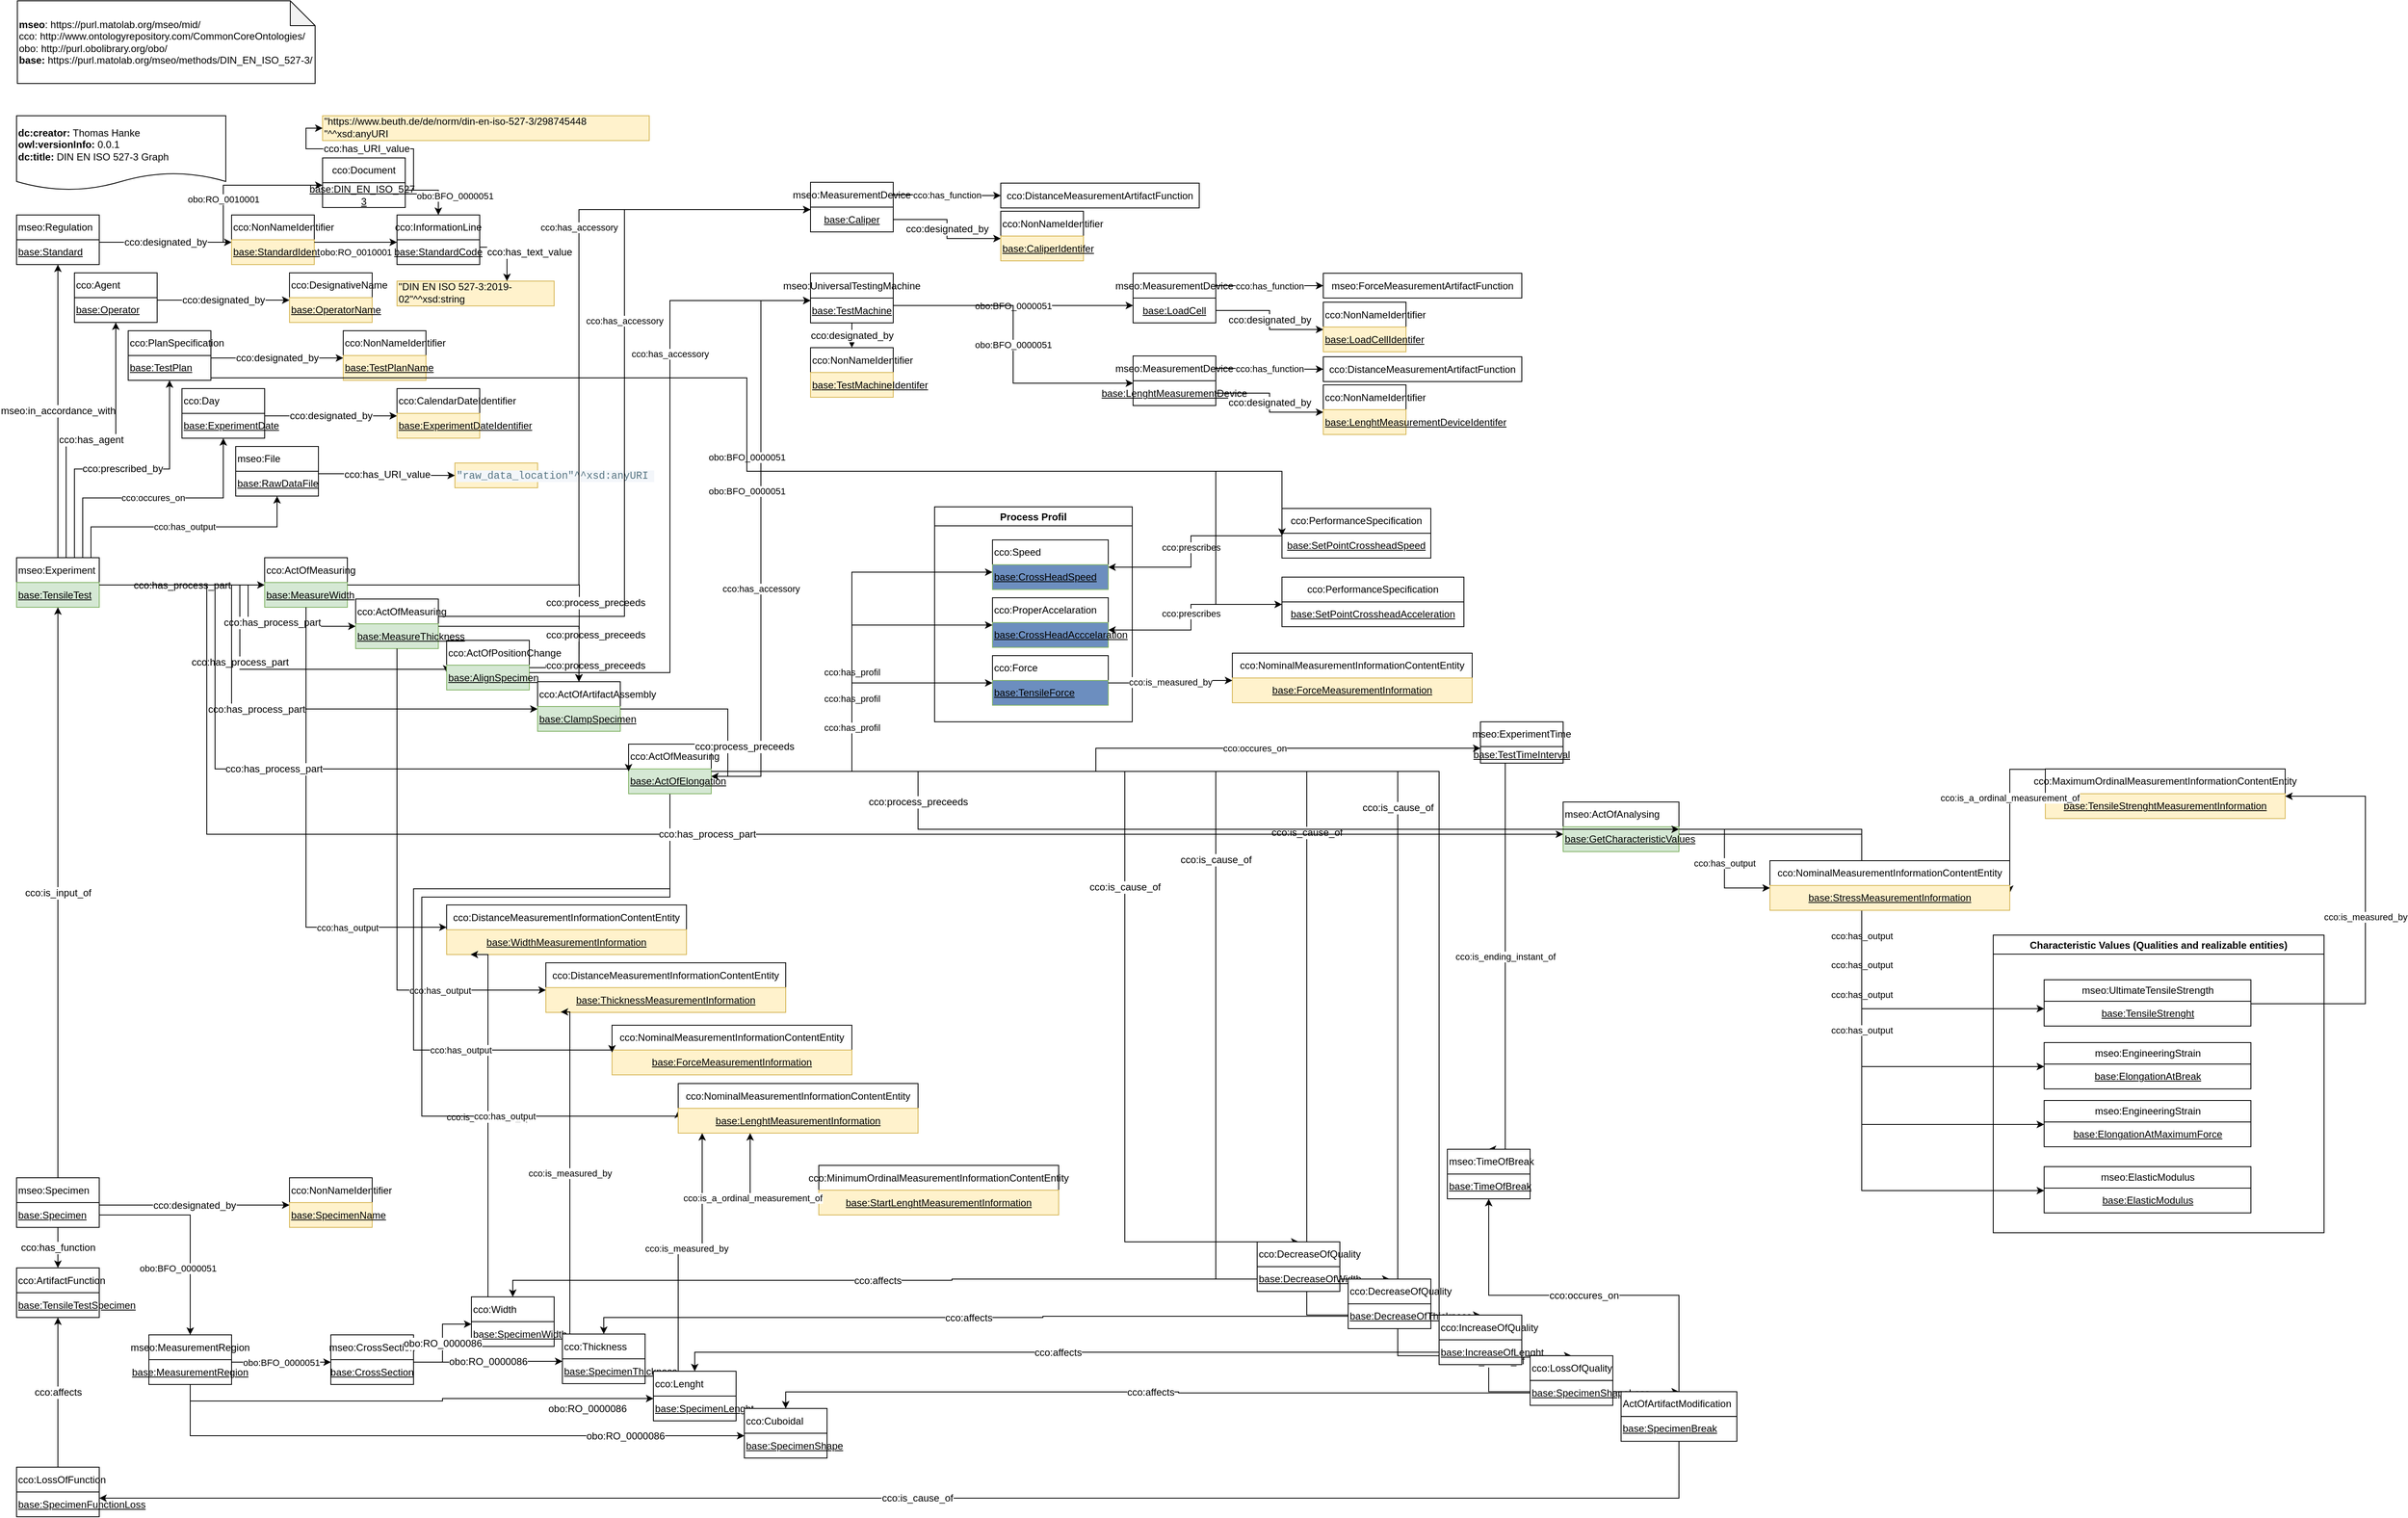 <mxfile version="17.1.2" type="github">
  <diagram id="RQUcGvRlMdFbgAy4DLWb" name="Page-1">
    <mxGraphModel dx="1702" dy="865" grid="1" gridSize="10" guides="1" tooltips="1" connect="1" arrows="1" fold="1" page="1" pageScale="1" pageWidth="827" pageHeight="1169" math="0" shadow="0">
      <root>
        <mxCell id="0" />
        <mxCell id="1" parent="0" />
        <mxCell id="0PtQ9QTV_TQMzkyyk_zX-2" value="&lt;div&gt;&lt;b&gt;dc:creator:&lt;/b&gt;&amp;nbsp;Thomas Hanke&lt;/div&gt;&lt;div&gt;&lt;b&gt;owl:versionInfo:&lt;/b&gt; 0.0.1&lt;/div&gt;&lt;div&gt;&lt;b&gt;dc:title:&lt;/b&gt;&amp;nbsp;DIN EN ISO 527-3 Graph&lt;/div&gt;" style="shape=document;whiteSpace=wrap;html=1;boundedLbl=1;labelBackgroundColor=#ffffff;strokeColor=#000000;fontSize=12;fontColor=#000000;size=0.233;align=left;" parent="1" vertex="1">
          <mxGeometry x="40" y="150" width="253" height="90" as="geometry" />
        </mxCell>
        <mxCell id="0PtQ9QTV_TQMzkyyk_zX-5" value="&lt;div&gt;&lt;b&gt;mseo&lt;/b&gt;:&amp;nbsp;https://purl.matolab.org/mseo/mid/&lt;/div&gt;&lt;div&gt;cco:&amp;nbsp;http://www.ontologyrepository.com/CommonCoreOntologies/&lt;/div&gt;&lt;div&gt;obo: http://purl.obolibrary.org/obo/&lt;/div&gt;&lt;div&gt;&lt;b&gt;base:&lt;/b&gt;&lt;span&gt;&amp;nbsp;https://purl.matolab.org/mseo/methods/DIN_EN_ISO_527-3/&lt;/span&gt;&lt;br&gt;&lt;/div&gt;" style="shape=note;whiteSpace=wrap;html=1;backgroundOutline=1;darkOpacity=0.05;align=left;" parent="1" vertex="1">
          <mxGeometry x="41" y="11" width="360" height="100" as="geometry" />
        </mxCell>
        <mxCell id="0PtQ9QTV_TQMzkyyk_zX-37" value="" style="group;labelPosition=right;verticalLabelPosition=top;align=right;verticalAlign=bottom;fontColor=#009474;movable=0;resizable=0;rotatable=0;deletable=0;editable=0;connectable=0;" parent="1" vertex="1" connectable="0">
          <mxGeometry x="40" y="520" width="1060" height="363" as="geometry" />
        </mxCell>
        <mxCell id="0PtQ9QTV_TQMzkyyk_zX-3" value="mseo:Experiment" style="rounded=0;whiteSpace=wrap;html=1;snapToPoint=1;points=[[0.1,0],[0.2,0],[0.3,0],[0.4,0],[0.5,0],[0.6,0],[0.7,0],[0.8,0],[0.9,0],[0,0.1],[0,0.3],[0,0.5],[0,0.7],[0,0.9],[0.1,1],[0.2,1],[0.3,1],[0.4,1],[0.5,1],[0.6,1],[0.7,1],[0.8,1],[0.9,1],[1,0.1],[1,0.3],[1,0.5],[1,0.7],[1,0.9]];align=left;" parent="0PtQ9QTV_TQMzkyyk_zX-37" vertex="1">
          <mxGeometry y="164.5" width="100" height="30" as="geometry" />
        </mxCell>
        <mxCell id="0PtQ9QTV_TQMzkyyk_zX-4" value="&lt;u&gt;base:TensileTest&lt;br&gt;&lt;/u&gt;" style="rounded=0;whiteSpace=wrap;html=1;snapToPoint=1;points=[[0.1,0],[0.2,0],[0.3,0],[0.4,0],[0.5,0],[0.6,0],[0.7,0],[0.8,0],[0.9,0],[0,0.1],[0,0.3],[0,0.5],[0,0.7],[0,0.9],[0.1,1],[0.2,1],[0.3,1],[0.4,1],[0.5,1],[0.6,1],[0.7,1],[0.8,1],[0.9,1],[1,0.1],[1,0.3],[1,0.5],[1,0.7],[1,0.9]];align=left;fillColor=#d5e8d4;strokeColor=#82b366;" parent="0PtQ9QTV_TQMzkyyk_zX-37" vertex="1">
          <mxGeometry y="194.5" width="100" height="30" as="geometry" />
        </mxCell>
        <mxCell id="0PtQ9QTV_TQMzkyyk_zX-7" value="cco:has_process_part" style="edgeStyle=orthogonalEdgeStyle;rounded=0;orthogonalLoop=1;jettySize=auto;html=1;exitX=1;exitY=0.1;exitDx=0;exitDy=0;fontSize=12;entryX=0;entryY=0.1;entryDx=0;entryDy=0;" parent="0PtQ9QTV_TQMzkyyk_zX-37" source="0PtQ9QTV_TQMzkyyk_zX-4" target="0PtQ9QTV_TQMzkyyk_zX-10" edge="1">
          <mxGeometry relative="1" as="geometry">
            <mxPoint x="300" y="199.5" as="targetPoint" />
          </mxGeometry>
        </mxCell>
        <mxCell id="0PtQ9QTV_TQMzkyyk_zX-9" value="cco:ActOfMeasuring&lt;span style=&quot;white-space: pre&quot;&gt;	&lt;/span&gt;" style="rounded=0;whiteSpace=wrap;html=1;snapToPoint=1;points=[[0.1,0],[0.2,0],[0.3,0],[0.4,0],[0.5,0],[0.6,0],[0.7,0],[0.8,0],[0.9,0],[0,0.1],[0,0.3],[0,0.5],[0,0.7],[0,0.9],[0.1,1],[0.2,1],[0.3,1],[0.4,1],[0.5,1],[0.6,1],[0.7,1],[0.8,1],[0.9,1],[1,0.1],[1,0.3],[1,0.5],[1,0.7],[1,0.9]];align=left;" parent="0PtQ9QTV_TQMzkyyk_zX-37" vertex="1">
          <mxGeometry x="300" y="164.5" width="100" height="30" as="geometry" />
        </mxCell>
        <mxCell id="0PtQ9QTV_TQMzkyyk_zX-10" value="&lt;u&gt;base:MeasureWidth&lt;/u&gt;" style="rounded=0;whiteSpace=wrap;html=1;snapToPoint=1;points=[[0.1,0],[0.2,0],[0.3,0],[0.4,0],[0.5,0],[0.6,0],[0.7,0],[0.8,0],[0.9,0],[0,0.1],[0,0.3],[0,0.5],[0,0.7],[0,0.9],[0.1,1],[0.2,1],[0.3,1],[0.4,1],[0.5,1],[0.6,1],[0.7,1],[0.8,1],[0.9,1],[1,0.1],[1,0.3],[1,0.5],[1,0.7],[1,0.9]];align=left;fillColor=#d5e8d4;strokeColor=#82b366;" parent="0PtQ9QTV_TQMzkyyk_zX-37" vertex="1">
          <mxGeometry x="300" y="194.5" width="100" height="30" as="geometry" />
        </mxCell>
        <mxCell id="0PtQ9QTV_TQMzkyyk_zX-11" value="cco:has_process_part" style="edgeStyle=orthogonalEdgeStyle;rounded=0;orthogonalLoop=1;jettySize=auto;html=1;exitX=1;exitY=0.1;exitDx=0;exitDy=0;fontSize=12;elbow=vertical;entryX=0;entryY=0.3;entryDx=0;entryDy=0;" parent="0PtQ9QTV_TQMzkyyk_zX-37" source="0PtQ9QTV_TQMzkyyk_zX-4" target="0PtQ9QTV_TQMzkyyk_zX-13" edge="1">
          <mxGeometry relative="1" as="geometry">
            <mxPoint x="320" y="297.5" as="sourcePoint" />
            <mxPoint x="520" y="299.5" as="targetPoint" />
            <Array as="points">
              <mxPoint x="270" y="197.5" />
              <mxPoint x="270" y="299.5" />
              <mxPoint x="520" y="299.5" />
            </Array>
          </mxGeometry>
        </mxCell>
        <mxCell id="0PtQ9QTV_TQMzkyyk_zX-12" value="cco:ActOfPositionChange" style="rounded=0;whiteSpace=wrap;html=1;snapToPoint=1;points=[[0.1,0],[0.2,0],[0.3,0],[0.4,0],[0.5,0],[0.6,0],[0.7,0],[0.8,0],[0.9,0],[0,0.1],[0,0.3],[0,0.5],[0,0.7],[0,0.9],[0.1,1],[0.2,1],[0.3,1],[0.4,1],[0.5,1],[0.6,1],[0.7,1],[0.8,1],[0.9,1],[1,0.1],[1,0.3],[1,0.5],[1,0.7],[1,0.9]];align=left;" parent="0PtQ9QTV_TQMzkyyk_zX-37" vertex="1">
          <mxGeometry x="520" y="264.5" width="100" height="30" as="geometry" />
        </mxCell>
        <mxCell id="0PtQ9QTV_TQMzkyyk_zX-13" value="&lt;u&gt;base:AlignSpecimen&lt;/u&gt;" style="rounded=0;whiteSpace=wrap;html=1;snapToPoint=1;points=[[0.1,0],[0.2,0],[0.3,0],[0.4,0],[0.5,0],[0.6,0],[0.7,0],[0.8,0],[0.9,0],[0,0.1],[0,0.3],[0,0.5],[0,0.7],[0,0.9],[0.1,1],[0.2,1],[0.3,1],[0.4,1],[0.5,1],[0.6,1],[0.7,1],[0.8,1],[0.9,1],[1,0.1],[1,0.3],[1,0.5],[1,0.7],[1,0.9]];align=left;fillColor=#d5e8d4;strokeColor=#82b366;" parent="0PtQ9QTV_TQMzkyyk_zX-37" vertex="1">
          <mxGeometry x="520" y="294.5" width="100" height="30" as="geometry" />
        </mxCell>
        <mxCell id="0PtQ9QTV_TQMzkyyk_zX-20" value="cco:has_process_part" style="edgeStyle=elbowEdgeStyle;rounded=0;orthogonalLoop=1;jettySize=auto;html=1;exitX=1;exitY=0.1;exitDx=0;exitDy=0;fontSize=12;entryX=0;entryY=0.1;entryDx=0;entryDy=0;" parent="0PtQ9QTV_TQMzkyyk_zX-37" source="0PtQ9QTV_TQMzkyyk_zX-4" target="0PtQ9QTV_TQMzkyyk_zX-22" edge="1">
          <mxGeometry x="0.438" y="5" relative="1" as="geometry">
            <mxPoint x="210" y="247.5" as="sourcePoint" />
            <mxPoint x="410" y="249.5" as="targetPoint" />
            <Array as="points">
              <mxPoint x="280" y="224.5" />
            </Array>
            <mxPoint as="offset" />
          </mxGeometry>
        </mxCell>
        <mxCell id="0PtQ9QTV_TQMzkyyk_zX-21" value="cco:ActOfMeasuring&lt;span style=&quot;white-space: pre&quot;&gt;	&lt;/span&gt;" style="rounded=0;whiteSpace=wrap;html=1;snapToPoint=1;points=[[0.1,0],[0.2,0],[0.3,0],[0.4,0],[0.5,0],[0.6,0],[0.7,0],[0.8,0],[0.9,0],[0,0.1],[0,0.3],[0,0.5],[0,0.7],[0,0.9],[0.1,1],[0.2,1],[0.3,1],[0.4,1],[0.5,1],[0.6,1],[0.7,1],[0.8,1],[0.9,1],[1,0.1],[1,0.3],[1,0.5],[1,0.7],[1,0.9]];align=left;" parent="0PtQ9QTV_TQMzkyyk_zX-37" vertex="1">
          <mxGeometry x="410" y="214.5" width="100" height="30" as="geometry" />
        </mxCell>
        <mxCell id="0PtQ9QTV_TQMzkyyk_zX-22" value="&lt;u&gt;base:MeasureThickness&lt;/u&gt;" style="rounded=0;whiteSpace=wrap;html=1;snapToPoint=1;points=[[0.1,0],[0.2,0],[0.3,0],[0.4,0],[0.5,0],[0.6,0],[0.7,0],[0.8,0],[0.9,0],[0,0.1],[0,0.3],[0,0.5],[0,0.7],[0,0.9],[0.1,1],[0.2,1],[0.3,1],[0.4,1],[0.5,1],[0.6,1],[0.7,1],[0.8,1],[0.9,1],[1,0.1],[1,0.3],[1,0.5],[1,0.7],[1,0.9]];align=left;fillColor=#d5e8d4;strokeColor=#82b366;" parent="0PtQ9QTV_TQMzkyyk_zX-37" vertex="1">
          <mxGeometry x="410" y="244.5" width="100" height="30" as="geometry" />
        </mxCell>
        <mxCell id="0PtQ9QTV_TQMzkyyk_zX-27" value="cco:has_process_part" style="edgeStyle=orthogonalEdgeStyle;rounded=0;orthogonalLoop=1;jettySize=auto;html=1;exitX=1;exitY=0.1;exitDx=0;exitDy=0;fontSize=12;entryX=0;entryY=0.1;entryDx=0;entryDy=0;" parent="0PtQ9QTV_TQMzkyyk_zX-37" source="0PtQ9QTV_TQMzkyyk_zX-4" target="0PtQ9QTV_TQMzkyyk_zX-29" edge="1">
          <mxGeometry relative="1" as="geometry">
            <mxPoint x="110" y="225.5" as="sourcePoint" />
            <mxPoint x="770" y="363.5" as="targetPoint" />
            <Array as="points">
              <mxPoint x="260" y="197.5" />
              <mxPoint x="260" y="347.5" />
            </Array>
          </mxGeometry>
        </mxCell>
        <mxCell id="0PtQ9QTV_TQMzkyyk_zX-28" value="cco:ActOfArtifactAssembly" style="rounded=0;whiteSpace=wrap;html=1;snapToPoint=1;points=[[0.1,0],[0.2,0],[0.3,0],[0.4,0],[0.5,0],[0.6,0],[0.7,0],[0.8,0],[0.9,0],[0,0.1],[0,0.3],[0,0.5],[0,0.7],[0,0.9],[0.1,1],[0.2,1],[0.3,1],[0.4,1],[0.5,1],[0.6,1],[0.7,1],[0.8,1],[0.9,1],[1,0.1],[1,0.3],[1,0.5],[1,0.7],[1,0.9]];align=left;" parent="0PtQ9QTV_TQMzkyyk_zX-37" vertex="1">
          <mxGeometry x="630" y="314.5" width="100" height="30" as="geometry" />
        </mxCell>
        <mxCell id="0PtQ9QTV_TQMzkyyk_zX-29" value="&lt;u&gt;base:ClampSpecimen&lt;/u&gt;" style="rounded=0;whiteSpace=wrap;html=1;snapToPoint=1;points=[[0.1,0],[0.2,0],[0.3,0],[0.4,0],[0.5,0],[0.6,0],[0.7,0],[0.8,0],[0.9,0],[0,0.1],[0,0.3],[0,0.5],[0,0.7],[0,0.9],[0.1,1],[0.2,1],[0.3,1],[0.4,1],[0.5,1],[0.6,1],[0.7,1],[0.8,1],[0.9,1],[1,0.1],[1,0.3],[1,0.5],[1,0.7],[1,0.9]];align=left;fillColor=#d5e8d4;strokeColor=#82b366;" parent="0PtQ9QTV_TQMzkyyk_zX-37" vertex="1">
          <mxGeometry x="630" y="344.5" width="100" height="30" as="geometry" />
        </mxCell>
        <mxCell id="0PtQ9QTV_TQMzkyyk_zX-30" value="cco:process_preceeds" style="edgeStyle=orthogonalEdgeStyle;rounded=0;orthogonalLoop=1;jettySize=auto;html=1;exitX=1;exitY=0.1;exitDx=0;exitDy=0;fontSize=12;entryX=0.5;entryY=0;entryDx=0;entryDy=0;" parent="0PtQ9QTV_TQMzkyyk_zX-37" source="0PtQ9QTV_TQMzkyyk_zX-13" target="0PtQ9QTV_TQMzkyyk_zX-28" edge="1">
          <mxGeometry x="0.518" y="20" relative="1" as="geometry">
            <mxPoint x="110" y="225.5" as="sourcePoint" />
            <mxPoint x="640" y="357.5" as="targetPoint" />
            <mxPoint as="offset" />
          </mxGeometry>
        </mxCell>
        <mxCell id="0PtQ9QTV_TQMzkyyk_zX-35" value="cco:process_preceeds" style="edgeStyle=orthogonalEdgeStyle;rounded=0;orthogonalLoop=1;jettySize=auto;html=1;exitX=1;exitY=0.1;exitDx=0;exitDy=0;fontSize=12;entryX=0.5;entryY=0;entryDx=0;entryDy=0;" parent="0PtQ9QTV_TQMzkyyk_zX-37" source="0PtQ9QTV_TQMzkyyk_zX-22" target="0PtQ9QTV_TQMzkyyk_zX-28" edge="1">
          <mxGeometry x="0.518" y="20" relative="1" as="geometry">
            <mxPoint x="850" y="407.5" as="sourcePoint" />
            <mxPoint x="910" y="434.5" as="targetPoint" />
            <mxPoint as="offset" />
          </mxGeometry>
        </mxCell>
        <mxCell id="0PtQ9QTV_TQMzkyyk_zX-36" value="cco:process_preceeds" style="edgeStyle=orthogonalEdgeStyle;rounded=0;orthogonalLoop=1;jettySize=auto;html=1;exitX=1;exitY=0.1;exitDx=0;exitDy=0;fontSize=12;" parent="0PtQ9QTV_TQMzkyyk_zX-37" source="0PtQ9QTV_TQMzkyyk_zX-10" edge="1">
          <mxGeometry x="0.518" y="20" relative="1" as="geometry">
            <mxPoint x="520" y="257.5" as="sourcePoint" />
            <mxPoint x="680" y="314.5" as="targetPoint" />
            <mxPoint as="offset" />
          </mxGeometry>
        </mxCell>
        <mxCell id="_C9-6Ts9ymSBIwQMuG0h-11" value="&lt;span style=&quot;color: rgb(86 , 116 , 130) ; font-family: &amp;#34;consolas&amp;#34; , &amp;#34;liberation mono&amp;#34; , &amp;#34;menlo&amp;#34; , &amp;#34;courier&amp;#34; , monospace ; font-size: 12.48px ; background-color: rgb(243 , 246 , 250)&quot;&gt;&quot;raw_data_location&quot;^^xsd:anyURI&lt;span style=&quot;white-space: pre&quot;&gt;	&lt;/span&gt;&lt;/span&gt;" style="rounded=0;whiteSpace=wrap;html=1;snapToPoint=1;points=[[0.1,0],[0.2,0],[0.3,0],[0.4,0],[0.5,0],[0.6,0],[0.7,0],[0.8,0],[0.9,0],[0,0.1],[0,0.3],[0,0.5],[0,0.7],[0,0.9],[0.1,1],[0.2,1],[0.3,1],[0.4,1],[0.5,1],[0.6,1],[0.7,1],[0.8,1],[0.9,1],[1,0.1],[1,0.3],[1,0.5],[1,0.7],[1,0.9]];align=left;fillColor=#fff2cc;strokeColor=#d6b656;" parent="0PtQ9QTV_TQMzkyyk_zX-37" vertex="1">
          <mxGeometry x="530" y="50" width="100" height="30" as="geometry" />
        </mxCell>
        <mxCell id="0PtQ9QTV_TQMzkyyk_zX-39" value="mseo:Regulation" style="rounded=0;whiteSpace=wrap;html=1;snapToPoint=1;points=[[0.1,0],[0.2,0],[0.3,0],[0.4,0],[0.5,0],[0.6,0],[0.7,0],[0.8,0],[0.9,0],[0,0.1],[0,0.3],[0,0.5],[0,0.7],[0,0.9],[0.1,1],[0.2,1],[0.3,1],[0.4,1],[0.5,1],[0.6,1],[0.7,1],[0.8,1],[0.9,1],[1,0.1],[1,0.3],[1,0.5],[1,0.7],[1,0.9]];align=left;" parent="1" vertex="1">
          <mxGeometry x="40" y="270" width="100" height="30" as="geometry" />
        </mxCell>
        <mxCell id="Di8Np6G9fTYRGZ8wuviF-3" value="obo:RO_0010001" style="edgeStyle=orthogonalEdgeStyle;rounded=0;orthogonalLoop=1;jettySize=auto;html=1;exitX=1;exitY=0.1;exitDx=0;exitDy=0;entryX=0;entryY=0.1;entryDx=0;entryDy=0;" parent="1" source="0PtQ9QTV_TQMzkyyk_zX-40" target="Di8Np6G9fTYRGZ8wuviF-2" edge="1">
          <mxGeometry x="0.192" relative="1" as="geometry">
            <Array as="points">
              <mxPoint x="290" y="303" />
              <mxPoint x="290" y="234" />
            </Array>
            <mxPoint as="offset" />
          </mxGeometry>
        </mxCell>
        <mxCell id="0PtQ9QTV_TQMzkyyk_zX-40" value="&lt;u&gt;base:Standard&lt;br&gt;&lt;/u&gt;" style="rounded=0;whiteSpace=wrap;html=1;snapToPoint=1;points=[[0.1,0],[0.2,0],[0.3,0],[0.4,0],[0.5,0],[0.6,0],[0.7,0],[0.8,0],[0.9,0],[0,0.1],[0,0.3],[0,0.5],[0,0.7],[0,0.9],[0.1,1],[0.2,1],[0.3,1],[0.4,1],[0.5,1],[0.6,1],[0.7,1],[0.8,1],[0.9,1],[1,0.1],[1,0.3],[1,0.5],[1,0.7],[1,0.9]];align=left;" parent="1" vertex="1">
          <mxGeometry x="40" y="300" width="100" height="30" as="geometry" />
        </mxCell>
        <mxCell id="0PtQ9QTV_TQMzkyyk_zX-42" value="cco:designated_by" style="edgeStyle=orthogonalEdgeStyle;rounded=0;orthogonalLoop=1;jettySize=auto;html=1;exitX=1;exitY=0.1;exitDx=0;exitDy=0;fontSize=12;entryX=0;entryY=0.1;entryDx=0;entryDy=0;" parent="1" source="0PtQ9QTV_TQMzkyyk_zX-40" target="0PtQ9QTV_TQMzkyyk_zX-44" edge="1">
          <mxGeometry relative="1" as="geometry">
            <mxPoint x="220" y="383" as="sourcePoint" />
            <mxPoint x="220" y="320.0" as="targetPoint" />
          </mxGeometry>
        </mxCell>
        <mxCell id="0PtQ9QTV_TQMzkyyk_zX-43" value="cco:NonNameIdentifier" style="rounded=0;whiteSpace=wrap;html=1;snapToPoint=1;points=[[0.1,0],[0.2,0],[0.3,0],[0.4,0],[0.5,0],[0.6,0],[0.7,0],[0.8,0],[0.9,0],[0,0.1],[0,0.3],[0,0.5],[0,0.7],[0,0.9],[0.1,1],[0.2,1],[0.3,1],[0.4,1],[0.5,1],[0.6,1],[0.7,1],[0.8,1],[0.9,1],[1,0.1],[1,0.3],[1,0.5],[1,0.7],[1,0.9]];align=left;" parent="1" vertex="1">
          <mxGeometry x="300" y="270" width="100" height="30" as="geometry" />
        </mxCell>
        <mxCell id="0PtQ9QTV_TQMzkyyk_zX-44" value="&lt;u&gt;base:StandardIdentifier&lt;br&gt;&lt;/u&gt;" style="rounded=0;whiteSpace=wrap;html=1;snapToPoint=1;points=[[0.1,0],[0.2,0],[0.3,0],[0.4,0],[0.5,0],[0.6,0],[0.7,0],[0.8,0],[0.9,0],[0,0.1],[0,0.3],[0,0.5],[0,0.7],[0,0.9],[0.1,1],[0.2,1],[0.3,1],[0.4,1],[0.5,1],[0.6,1],[0.7,1],[0.8,1],[0.9,1],[1,0.1],[1,0.3],[1,0.5],[1,0.7],[1,0.9]];align=left;fillColor=#fff2cc;strokeColor=#d6b656;" parent="1" vertex="1">
          <mxGeometry x="300" y="300" width="100" height="30" as="geometry" />
        </mxCell>
        <mxCell id="0PtQ9QTV_TQMzkyyk_zX-45" value="mseo:in_accordance_with" style="edgeStyle=orthogonalEdgeStyle;rounded=0;orthogonalLoop=1;jettySize=auto;html=1;fontSize=12;entryX=0.5;entryY=1;entryDx=0;entryDy=0;exitX=0.5;exitY=0;exitDx=0;exitDy=0;" parent="1" source="0PtQ9QTV_TQMzkyyk_zX-3" target="0PtQ9QTV_TQMzkyyk_zX-40" edge="1">
          <mxGeometry relative="1" as="geometry">
            <mxPoint x="90" y="410" as="sourcePoint" />
            <mxPoint x="1190" y="1158" as="targetPoint" />
          </mxGeometry>
        </mxCell>
        <mxCell id="0PtQ9QTV_TQMzkyyk_zX-47" value="cco:Agent" style="rounded=0;whiteSpace=wrap;html=1;snapToPoint=1;points=[[0.1,0],[0.2,0],[0.3,0],[0.4,0],[0.5,0],[0.6,0],[0.7,0],[0.8,0],[0.9,0],[0,0.1],[0,0.3],[0,0.5],[0,0.7],[0,0.9],[0.1,1],[0.2,1],[0.3,1],[0.4,1],[0.5,1],[0.6,1],[0.7,1],[0.8,1],[0.9,1],[1,0.1],[1,0.3],[1,0.5],[1,0.7],[1,0.9]];align=left;" parent="1" vertex="1">
          <mxGeometry x="110" y="340" width="100" height="30" as="geometry" />
        </mxCell>
        <mxCell id="0PtQ9QTV_TQMzkyyk_zX-48" value="&lt;u&gt;base:Operator&lt;br&gt;&lt;/u&gt;" style="rounded=0;whiteSpace=wrap;html=1;snapToPoint=1;points=[[0.1,0],[0.2,0],[0.3,0],[0.4,0],[0.5,0],[0.6,0],[0.7,0],[0.8,0],[0.9,0],[0,0.1],[0,0.3],[0,0.5],[0,0.7],[0,0.9],[0.1,1],[0.2,1],[0.3,1],[0.4,1],[0.5,1],[0.6,1],[0.7,1],[0.8,1],[0.9,1],[1,0.1],[1,0.3],[1,0.5],[1,0.7],[1,0.9]];align=left;" parent="1" vertex="1">
          <mxGeometry x="110" y="370" width="100" height="30" as="geometry" />
        </mxCell>
        <mxCell id="0PtQ9QTV_TQMzkyyk_zX-49" value="cco:designated_by" style="edgeStyle=orthogonalEdgeStyle;rounded=0;orthogonalLoop=1;jettySize=auto;html=1;exitX=1;exitY=0.1;exitDx=0;exitDy=0;fontSize=12;entryX=0;entryY=0.1;entryDx=0;entryDy=0;" parent="1" source="0PtQ9QTV_TQMzkyyk_zX-48" target="0PtQ9QTV_TQMzkyyk_zX-51" edge="1">
          <mxGeometry relative="1" as="geometry">
            <mxPoint x="290" y="453" as="sourcePoint" />
            <mxPoint x="290" y="390.0" as="targetPoint" />
          </mxGeometry>
        </mxCell>
        <mxCell id="0PtQ9QTV_TQMzkyyk_zX-50" value="cco:DesignativeName" style="rounded=0;whiteSpace=wrap;html=1;snapToPoint=1;points=[[0.1,0],[0.2,0],[0.3,0],[0.4,0],[0.5,0],[0.6,0],[0.7,0],[0.8,0],[0.9,0],[0,0.1],[0,0.3],[0,0.5],[0,0.7],[0,0.9],[0.1,1],[0.2,1],[0.3,1],[0.4,1],[0.5,1],[0.6,1],[0.7,1],[0.8,1],[0.9,1],[1,0.1],[1,0.3],[1,0.5],[1,0.7],[1,0.9]];align=left;" parent="1" vertex="1">
          <mxGeometry x="370" y="340" width="100" height="30" as="geometry" />
        </mxCell>
        <mxCell id="0PtQ9QTV_TQMzkyyk_zX-51" value="&lt;u&gt;base:OperatorName&lt;br&gt;&lt;/u&gt;" style="rounded=0;whiteSpace=wrap;html=1;snapToPoint=1;points=[[0.1,0],[0.2,0],[0.3,0],[0.4,0],[0.5,0],[0.6,0],[0.7,0],[0.8,0],[0.9,0],[0,0.1],[0,0.3],[0,0.5],[0,0.7],[0,0.9],[0.1,1],[0.2,1],[0.3,1],[0.4,1],[0.5,1],[0.6,1],[0.7,1],[0.8,1],[0.9,1],[1,0.1],[1,0.3],[1,0.5],[1,0.7],[1,0.9]];align=left;fillColor=#fff2cc;strokeColor=#d6b656;" parent="1" vertex="1">
          <mxGeometry x="370" y="370" width="100" height="30" as="geometry" />
        </mxCell>
        <mxCell id="0PtQ9QTV_TQMzkyyk_zX-52" value="cco:has_agent" style="edgeStyle=orthogonalEdgeStyle;rounded=0;orthogonalLoop=1;jettySize=auto;html=1;fontSize=12;entryX=0.5;entryY=1;entryDx=0;entryDy=0;exitX=0.6;exitY=0;exitDx=0;exitDy=0;" parent="1" source="0PtQ9QTV_TQMzkyyk_zX-3" target="0PtQ9QTV_TQMzkyyk_zX-48" edge="1">
          <mxGeometry relative="1" as="geometry">
            <mxPoint x="160" y="590" as="sourcePoint" />
            <mxPoint x="1260" y="1228" as="targetPoint" />
          </mxGeometry>
        </mxCell>
        <mxCell id="0PtQ9QTV_TQMzkyyk_zX-53" value="cco:PlanSpecification" style="rounded=0;whiteSpace=wrap;html=1;snapToPoint=1;points=[[0.1,0],[0.2,0],[0.3,0],[0.4,0],[0.5,0],[0.6,0],[0.7,0],[0.8,0],[0.9,0],[0,0.1],[0,0.3],[0,0.5],[0,0.7],[0,0.9],[0.1,1],[0.2,1],[0.3,1],[0.4,1],[0.5,1],[0.6,1],[0.7,1],[0.8,1],[0.9,1],[1,0.1],[1,0.3],[1,0.5],[1,0.7],[1,0.9]];align=left;" parent="1" vertex="1">
          <mxGeometry x="175" y="410" width="100" height="30" as="geometry" />
        </mxCell>
        <mxCell id="0PtQ9QTV_TQMzkyyk_zX-54" value="&lt;u&gt;base:TestPlan&lt;br&gt;&lt;/u&gt;" style="rounded=0;whiteSpace=wrap;html=1;snapToPoint=1;points=[[0.1,0],[0.2,0],[0.3,0],[0.4,0],[0.5,0],[0.6,0],[0.7,0],[0.8,0],[0.9,0],[0,0.1],[0,0.3],[0,0.5],[0,0.7],[0,0.9],[0.1,1],[0.2,1],[0.3,1],[0.4,1],[0.5,1],[0.6,1],[0.7,1],[0.8,1],[0.9,1],[1,0.1],[1,0.3],[1,0.5],[1,0.7],[1,0.9]];align=left;" parent="1" vertex="1">
          <mxGeometry x="175" y="440" width="100" height="30" as="geometry" />
        </mxCell>
        <mxCell id="0PtQ9QTV_TQMzkyyk_zX-55" value="cco:designated_by" style="edgeStyle=orthogonalEdgeStyle;rounded=0;orthogonalLoop=1;jettySize=auto;html=1;exitX=1;exitY=0.1;exitDx=0;exitDy=0;fontSize=12;entryX=0;entryY=0.1;entryDx=0;entryDy=0;" parent="1" source="0PtQ9QTV_TQMzkyyk_zX-54" target="0PtQ9QTV_TQMzkyyk_zX-57" edge="1">
          <mxGeometry relative="1" as="geometry">
            <mxPoint x="355" y="523" as="sourcePoint" />
            <mxPoint x="355" y="460.0" as="targetPoint" />
          </mxGeometry>
        </mxCell>
        <mxCell id="0PtQ9QTV_TQMzkyyk_zX-56" value="cco:NonNameIdentifier" style="rounded=0;whiteSpace=wrap;html=1;snapToPoint=1;points=[[0.1,0],[0.2,0],[0.3,0],[0.4,0],[0.5,0],[0.6,0],[0.7,0],[0.8,0],[0.9,0],[0,0.1],[0,0.3],[0,0.5],[0,0.7],[0,0.9],[0.1,1],[0.2,1],[0.3,1],[0.4,1],[0.5,1],[0.6,1],[0.7,1],[0.8,1],[0.9,1],[1,0.1],[1,0.3],[1,0.5],[1,0.7],[1,0.9]];align=left;" parent="1" vertex="1">
          <mxGeometry x="435" y="410" width="100" height="30" as="geometry" />
        </mxCell>
        <mxCell id="0PtQ9QTV_TQMzkyyk_zX-57" value="&lt;u&gt;base:TestPlanName&lt;br&gt;&lt;/u&gt;" style="rounded=0;whiteSpace=wrap;html=1;snapToPoint=1;points=[[0.1,0],[0.2,0],[0.3,0],[0.4,0],[0.5,0],[0.6,0],[0.7,0],[0.8,0],[0.9,0],[0,0.1],[0,0.3],[0,0.5],[0,0.7],[0,0.9],[0.1,1],[0.2,1],[0.3,1],[0.4,1],[0.5,1],[0.6,1],[0.7,1],[0.8,1],[0.9,1],[1,0.1],[1,0.3],[1,0.5],[1,0.7],[1,0.9]];align=left;fillColor=#fff2cc;strokeColor=#d6b656;" parent="1" vertex="1">
          <mxGeometry x="435" y="440" width="100" height="30" as="geometry" />
        </mxCell>
        <mxCell id="0PtQ9QTV_TQMzkyyk_zX-58" value="cco:prescribed_by" style="edgeStyle=orthogonalEdgeStyle;rounded=0;orthogonalLoop=1;jettySize=auto;html=1;fontSize=12;entryX=0.5;entryY=1;entryDx=0;entryDy=0;exitX=0.7;exitY=0;exitDx=0;exitDy=0;" parent="1" source="0PtQ9QTV_TQMzkyyk_zX-3" target="0PtQ9QTV_TQMzkyyk_zX-54" edge="1">
          <mxGeometry relative="1" as="geometry">
            <mxPoint x="165" y="590" as="sourcePoint" />
            <mxPoint x="1325" y="1298" as="targetPoint" />
          </mxGeometry>
        </mxCell>
        <mxCell id="0PtQ9QTV_TQMzkyyk_zX-63" value="cco:is_input_of" style="edgeStyle=orthogonalEdgeStyle;rounded=0;orthogonalLoop=1;jettySize=auto;html=1;fontSize=12;entryX=0.5;entryY=1;entryDx=0;entryDy=0;exitX=0.5;exitY=0;exitDx=0;exitDy=0;" parent="1" source="0PtQ9QTV_TQMzkyyk_zX-59" target="0PtQ9QTV_TQMzkyyk_zX-4" edge="1">
          <mxGeometry relative="1" as="geometry">
            <mxPoint x="120" y="694.5" as="sourcePoint" />
            <mxPoint x="235" y="644.5" as="targetPoint" />
          </mxGeometry>
        </mxCell>
        <mxCell id="0PtQ9QTV_TQMzkyyk_zX-87" value="cco:is_cause_of" style="edgeStyle=orthogonalEdgeStyle;rounded=0;orthogonalLoop=1;jettySize=auto;html=1;fontSize=12;exitX=1;exitY=0.1;exitDx=0;exitDy=0;entryX=0.5;entryY=0;entryDx=0;entryDy=0;" parent="1" source="0PtQ9QTV_TQMzkyyk_zX-19" target="0PtQ9QTV_TQMzkyyk_zX-85" edge="1">
          <mxGeometry relative="1" as="geometry">
            <mxPoint x="250" y="914.5" as="sourcePoint" />
            <mxPoint x="1340" y="1064.5" as="targetPoint" />
            <Array as="points">
              <mxPoint x="1380" y="943" />
            </Array>
          </mxGeometry>
        </mxCell>
        <mxCell id="0PtQ9QTV_TQMzkyyk_zX-98" value="cco:is_cause_of" style="edgeStyle=orthogonalEdgeStyle;rounded=0;orthogonalLoop=1;jettySize=auto;html=1;fontSize=12;exitX=1;exitY=0.1;exitDx=0;exitDy=0;entryX=0.5;entryY=0;entryDx=0;entryDy=0;" parent="1" source="0PtQ9QTV_TQMzkyyk_zX-19" target="0PtQ9QTV_TQMzkyyk_zX-96" edge="1">
          <mxGeometry relative="1" as="geometry">
            <mxPoint x="1100.06" y="1022.5" as="sourcePoint" />
            <mxPoint x="1450.06" y="1109.5" as="targetPoint" />
            <Array as="points">
              <mxPoint x="1490" y="943" />
            </Array>
          </mxGeometry>
        </mxCell>
        <mxCell id="0PtQ9QTV_TQMzkyyk_zX-102" value="cco:is_cause_of" style="edgeStyle=orthogonalEdgeStyle;rounded=0;orthogonalLoop=1;jettySize=auto;html=1;fontSize=12;exitX=1;exitY=0.1;exitDx=0;exitDy=0;entryX=0.5;entryY=0;entryDx=0;entryDy=0;" parent="1" source="0PtQ9QTV_TQMzkyyk_zX-19" target="0PtQ9QTV_TQMzkyyk_zX-100" edge="1">
          <mxGeometry relative="1" as="geometry">
            <mxPoint x="1210.0" y="1066" as="sourcePoint" />
            <mxPoint x="1560" y="1153" as="targetPoint" />
            <Array as="points">
              <mxPoint x="1600" y="943" />
            </Array>
          </mxGeometry>
        </mxCell>
        <mxCell id="0PtQ9QTV_TQMzkyyk_zX-106" value="cco:is_cause_of" style="edgeStyle=orthogonalEdgeStyle;rounded=0;orthogonalLoop=1;jettySize=auto;html=1;fontSize=12;entryX=0.5;entryY=0;entryDx=0;entryDy=0;exitX=1;exitY=0.1;exitDx=0;exitDy=0;" parent="1" source="0PtQ9QTV_TQMzkyyk_zX-19" target="0PtQ9QTV_TQMzkyyk_zX-104" edge="1">
          <mxGeometry relative="1" as="geometry">
            <mxPoint x="1220" y="1044.5" as="sourcePoint" />
            <mxPoint x="1670.06" y="1202.25" as="targetPoint" />
            <Array as="points">
              <mxPoint x="1710" y="943" />
            </Array>
          </mxGeometry>
        </mxCell>
        <mxCell id="0PtQ9QTV_TQMzkyyk_zX-110" value="cco:is_cause_of" style="edgeStyle=orthogonalEdgeStyle;rounded=0;orthogonalLoop=1;jettySize=auto;html=1;fontSize=12;entryX=0.5;entryY=0;entryDx=0;entryDy=0;exitX=1;exitY=0.1;exitDx=0;exitDy=0;" parent="1" source="0PtQ9QTV_TQMzkyyk_zX-19" target="0PtQ9QTV_TQMzkyyk_zX-108" edge="1">
          <mxGeometry x="0.722" relative="1" as="geometry">
            <mxPoint x="1150" y="1054.5" as="sourcePoint" />
            <mxPoint x="1780.06" y="1245.75" as="targetPoint" />
            <Array as="points">
              <mxPoint x="1760" y="943" />
              <mxPoint x="1760" y="1620" />
              <mxPoint x="1820" y="1620" />
            </Array>
            <mxPoint y="-1" as="offset" />
          </mxGeometry>
        </mxCell>
        <mxCell id="n9HnhT65sVV13_C1jzng-1" value="" style="group" parent="1" vertex="1" connectable="0">
          <mxGeometry x="70" y="1434.5" width="2050" height="385" as="geometry" />
        </mxCell>
        <mxCell id="0PtQ9QTV_TQMzkyyk_zX-65" value="cco:NonNameIdentifier" style="rounded=0;whiteSpace=wrap;html=1;snapToPoint=1;points=[[0.1,0],[0.2,0],[0.3,0],[0.4,0],[0.5,0],[0.6,0],[0.7,0],[0.8,0],[0.9,0],[0,0.1],[0,0.3],[0,0.5],[0,0.7],[0,0.9],[0.1,1],[0.2,1],[0.3,1],[0.4,1],[0.5,1],[0.6,1],[0.7,1],[0.8,1],[0.9,1],[1,0.1],[1,0.3],[1,0.5],[1,0.7],[1,0.9]];align=left;" parent="n9HnhT65sVV13_C1jzng-1" vertex="1">
          <mxGeometry x="300" width="100" height="30" as="geometry" />
        </mxCell>
        <mxCell id="0PtQ9QTV_TQMzkyyk_zX-66" value="&lt;u&gt;base:SpecimenName&lt;br&gt;&lt;/u&gt;" style="rounded=0;whiteSpace=wrap;html=1;snapToPoint=1;points=[[0.1,0],[0.2,0],[0.3,0],[0.4,0],[0.5,0],[0.6,0],[0.7,0],[0.8,0],[0.9,0],[0,0.1],[0,0.3],[0,0.5],[0,0.7],[0,0.9],[0.1,1],[0.2,1],[0.3,1],[0.4,1],[0.5,1],[0.6,1],[0.7,1],[0.8,1],[0.9,1],[1,0.1],[1,0.3],[1,0.5],[1,0.7],[1,0.9]];align=left;fillColor=#fff2cc;strokeColor=#d6b656;" parent="n9HnhT65sVV13_C1jzng-1" vertex="1">
          <mxGeometry x="300" y="30" width="100" height="30" as="geometry" />
        </mxCell>
        <mxCell id="0PtQ9QTV_TQMzkyyk_zX-70" value="cco:Width" style="rounded=0;whiteSpace=wrap;html=1;snapToPoint=1;points=[[0.1,0],[0.2,0],[0.3,0],[0.4,0],[0.5,0],[0.6,0],[0.7,0],[0.8,0],[0.9,0],[0,0.1],[0,0.3],[0,0.5],[0,0.7],[0,0.9],[0.1,1],[0.2,1],[0.3,1],[0.4,1],[0.5,1],[0.6,1],[0.7,1],[0.8,1],[0.9,1],[1,0.1],[1,0.3],[1,0.5],[1,0.7],[1,0.9]];align=left;" parent="n9HnhT65sVV13_C1jzng-1" vertex="1">
          <mxGeometry x="520" y="144" width="100" height="30" as="geometry" />
        </mxCell>
        <mxCell id="0PtQ9QTV_TQMzkyyk_zX-71" value="&lt;u&gt;base:SpecimenWidth&lt;br&gt;&lt;/u&gt;" style="rounded=0;whiteSpace=wrap;html=1;snapToPoint=1;points=[[0.1,0],[0.2,0],[0.3,0],[0.4,0],[0.5,0],[0.6,0],[0.7,0],[0.8,0],[0.9,0],[0,0.1],[0,0.3],[0,0.5],[0,0.7],[0,0.9],[0.1,1],[0.2,1],[0.3,1],[0.4,1],[0.5,1],[0.6,1],[0.7,1],[0.8,1],[0.9,1],[1,0.1],[1,0.3],[1,0.5],[1,0.7],[1,0.9]];align=left;" parent="n9HnhT65sVV13_C1jzng-1" vertex="1">
          <mxGeometry x="520" y="174" width="100" height="30" as="geometry" />
        </mxCell>
        <mxCell id="0PtQ9QTV_TQMzkyyk_zX-73" value="cco:Thickness" style="rounded=0;whiteSpace=wrap;html=1;snapToPoint=1;points=[[0.1,0],[0.2,0],[0.3,0],[0.4,0],[0.5,0],[0.6,0],[0.7,0],[0.8,0],[0.9,0],[0,0.1],[0,0.3],[0,0.5],[0,0.7],[0,0.9],[0.1,1],[0.2,1],[0.3,1],[0.4,1],[0.5,1],[0.6,1],[0.7,1],[0.8,1],[0.9,1],[1,0.1],[1,0.3],[1,0.5],[1,0.7],[1,0.9]];align=left;" parent="n9HnhT65sVV13_C1jzng-1" vertex="1">
          <mxGeometry x="630" y="189" width="100" height="30" as="geometry" />
        </mxCell>
        <mxCell id="0PtQ9QTV_TQMzkyyk_zX-74" value="&lt;u&gt;base:SpecimenThickness&lt;br&gt;&lt;/u&gt;" style="rounded=0;whiteSpace=wrap;html=1;snapToPoint=1;points=[[0.1,0],[0.2,0],[0.3,0],[0.4,0],[0.5,0],[0.6,0],[0.7,0],[0.8,0],[0.9,0],[0,0.1],[0,0.3],[0,0.5],[0,0.7],[0,0.9],[0.1,1],[0.2,1],[0.3,1],[0.4,1],[0.5,1],[0.6,1],[0.7,1],[0.8,1],[0.9,1],[1,0.1],[1,0.3],[1,0.5],[1,0.7],[1,0.9]];align=left;" parent="n9HnhT65sVV13_C1jzng-1" vertex="1">
          <mxGeometry x="630" y="219" width="100" height="30" as="geometry" />
        </mxCell>
        <mxCell id="0PtQ9QTV_TQMzkyyk_zX-76" value="cco:Lenght" style="rounded=0;whiteSpace=wrap;html=1;snapToPoint=1;points=[[0.1,0],[0.2,0],[0.3,0],[0.4,0],[0.5,0],[0.6,0],[0.7,0],[0.8,0],[0.9,0],[0,0.1],[0,0.3],[0,0.5],[0,0.7],[0,0.9],[0.1,1],[0.2,1],[0.3,1],[0.4,1],[0.5,1],[0.6,1],[0.7,1],[0.8,1],[0.9,1],[1,0.1],[1,0.3],[1,0.5],[1,0.7],[1,0.9]];align=left;" parent="n9HnhT65sVV13_C1jzng-1" vertex="1">
          <mxGeometry x="740" y="234" width="100" height="30" as="geometry" />
        </mxCell>
        <mxCell id="0PtQ9QTV_TQMzkyyk_zX-77" value="&lt;u&gt;base:SpecimenLenght&lt;br&gt;&lt;/u&gt;" style="rounded=0;whiteSpace=wrap;html=1;snapToPoint=1;points=[[0.1,0],[0.2,0],[0.3,0],[0.4,0],[0.5,0],[0.6,0],[0.7,0],[0.8,0],[0.9,0],[0,0.1],[0,0.3],[0,0.5],[0,0.7],[0,0.9],[0.1,1],[0.2,1],[0.3,1],[0.4,1],[0.5,1],[0.6,1],[0.7,1],[0.8,1],[0.9,1],[1,0.1],[1,0.3],[1,0.5],[1,0.7],[1,0.9]];align=left;" parent="n9HnhT65sVV13_C1jzng-1" vertex="1">
          <mxGeometry x="740" y="264" width="100" height="30" as="geometry" />
        </mxCell>
        <mxCell id="0PtQ9QTV_TQMzkyyk_zX-82" value="cco:Cuboidal" style="rounded=0;whiteSpace=wrap;html=1;snapToPoint=1;points=[[0.1,0],[0.2,0],[0.3,0],[0.4,0],[0.5,0],[0.6,0],[0.7,0],[0.8,0],[0.9,0],[0,0.1],[0,0.3],[0,0.5],[0,0.7],[0,0.9],[0.1,1],[0.2,1],[0.3,1],[0.4,1],[0.5,1],[0.6,1],[0.7,1],[0.8,1],[0.9,1],[1,0.1],[1,0.3],[1,0.5],[1,0.7],[1,0.9]];align=left;" parent="n9HnhT65sVV13_C1jzng-1" vertex="1">
          <mxGeometry x="850" y="279" width="100" height="30" as="geometry" />
        </mxCell>
        <mxCell id="0PtQ9QTV_TQMzkyyk_zX-83" value="&lt;u&gt;base:SpecimenShape&lt;br&gt;&lt;/u&gt;" style="rounded=0;whiteSpace=wrap;html=1;snapToPoint=1;points=[[0.1,0],[0.2,0],[0.3,0],[0.4,0],[0.5,0],[0.6,0],[0.7,0],[0.8,0],[0.9,0],[0,0.1],[0,0.3],[0,0.5],[0,0.7],[0,0.9],[0.1,1],[0.2,1],[0.3,1],[0.4,1],[0.5,1],[0.6,1],[0.7,1],[0.8,1],[0.9,1],[1,0.1],[1,0.3],[1,0.5],[1,0.7],[1,0.9]];align=left;" parent="n9HnhT65sVV13_C1jzng-1" vertex="1">
          <mxGeometry x="850" y="309" width="100" height="30" as="geometry" />
        </mxCell>
        <mxCell id="0PtQ9QTV_TQMzkyyk_zX-85" value="cco:DecreaseOfQuality" style="rounded=0;whiteSpace=wrap;html=1;snapToPoint=1;points=[[0.1,0],[0.2,0],[0.3,0],[0.4,0],[0.5,0],[0.6,0],[0.7,0],[0.8,0],[0.9,0],[0,0.1],[0,0.3],[0,0.5],[0,0.7],[0,0.9],[0.1,1],[0.2,1],[0.3,1],[0.4,1],[0.5,1],[0.6,1],[0.7,1],[0.8,1],[0.9,1],[1,0.1],[1,0.3],[1,0.5],[1,0.7],[1,0.9]];align=left;" parent="n9HnhT65sVV13_C1jzng-1" vertex="1">
          <mxGeometry x="1470" y="77.5" width="100" height="30" as="geometry" />
        </mxCell>
        <mxCell id="0PtQ9QTV_TQMzkyyk_zX-86" value="&lt;u&gt;base:DecreaseOfWidth&lt;br&gt;&lt;/u&gt;" style="rounded=0;whiteSpace=wrap;html=1;snapToPoint=1;points=[[0.1,0],[0.2,0],[0.3,0],[0.4,0],[0.5,0],[0.6,0],[0.7,0],[0.8,0],[0.9,0],[0,0.1],[0,0.3],[0,0.5],[0,0.7],[0,0.9],[0.1,1],[0.2,1],[0.3,1],[0.4,1],[0.5,1],[0.6,1],[0.7,1],[0.8,1],[0.9,1],[1,0.1],[1,0.3],[1,0.5],[1,0.7],[1,0.9]];align=left;" parent="n9HnhT65sVV13_C1jzng-1" vertex="1">
          <mxGeometry x="1470" y="107.5" width="100" height="30" as="geometry" />
        </mxCell>
        <mxCell id="0PtQ9QTV_TQMzkyyk_zX-88" value="cco:affects" style="edgeStyle=orthogonalEdgeStyle;rounded=0;orthogonalLoop=1;jettySize=auto;html=1;fontSize=12;exitX=0;exitY=0.5;exitDx=0;exitDy=0;entryX=0.5;entryY=0;entryDx=0;entryDy=0;" parent="n9HnhT65sVV13_C1jzng-1" source="0PtQ9QTV_TQMzkyyk_zX-86" target="0PtQ9QTV_TQMzkyyk_zX-70" edge="1">
          <mxGeometry relative="1" as="geometry">
            <mxPoint x="960" y="-23" as="sourcePoint" />
            <mxPoint x="1162" y="104" as="targetPoint" />
            <Array as="points">
              <mxPoint x="1101" y="124" />
              <mxPoint x="570" y="124" />
            </Array>
          </mxGeometry>
        </mxCell>
        <mxCell id="0PtQ9QTV_TQMzkyyk_zX-96" value="cco:DecreaseOfQuality" style="rounded=0;whiteSpace=wrap;html=1;snapToPoint=1;points=[[0.1,0],[0.2,0],[0.3,0],[0.4,0],[0.5,0],[0.6,0],[0.7,0],[0.8,0],[0.9,0],[0,0.1],[0,0.3],[0,0.5],[0,0.7],[0,0.9],[0.1,1],[0.2,1],[0.3,1],[0.4,1],[0.5,1],[0.6,1],[0.7,1],[0.8,1],[0.9,1],[1,0.1],[1,0.3],[1,0.5],[1,0.7],[1,0.9]];align=left;" parent="n9HnhT65sVV13_C1jzng-1" vertex="1">
          <mxGeometry x="1580.06" y="122.5" width="100" height="30" as="geometry" />
        </mxCell>
        <mxCell id="0PtQ9QTV_TQMzkyyk_zX-97" value="&lt;u&gt;base:DecreaseOfThickness&lt;br&gt;&lt;/u&gt;" style="rounded=0;whiteSpace=wrap;html=1;snapToPoint=1;points=[[0.1,0],[0.2,0],[0.3,0],[0.4,0],[0.5,0],[0.6,0],[0.7,0],[0.8,0],[0.9,0],[0,0.1],[0,0.3],[0,0.5],[0,0.7],[0,0.9],[0.1,1],[0.2,1],[0.3,1],[0.4,1],[0.5,1],[0.6,1],[0.7,1],[0.8,1],[0.9,1],[1,0.1],[1,0.3],[1,0.5],[1,0.7],[1,0.9]];align=left;" parent="n9HnhT65sVV13_C1jzng-1" vertex="1">
          <mxGeometry x="1580.06" y="152.5" width="100" height="30" as="geometry" />
        </mxCell>
        <mxCell id="0PtQ9QTV_TQMzkyyk_zX-99" value="cco:affects" style="edgeStyle=orthogonalEdgeStyle;rounded=0;orthogonalLoop=1;jettySize=auto;html=1;fontSize=12;exitX=0;exitY=0.5;exitDx=0;exitDy=0;entryX=0.5;entryY=0;entryDx=0;entryDy=0;" parent="n9HnhT65sVV13_C1jzng-1" source="0PtQ9QTV_TQMzkyyk_zX-97" target="0PtQ9QTV_TQMzkyyk_zX-73" edge="1">
          <mxGeometry relative="1" as="geometry">
            <mxPoint x="1070.06" y="22" as="sourcePoint" />
            <mxPoint x="900.06" y="279" as="targetPoint" />
            <Array as="points">
              <mxPoint x="1211" y="169" />
              <mxPoint x="680" y="169" />
            </Array>
          </mxGeometry>
        </mxCell>
        <mxCell id="0PtQ9QTV_TQMzkyyk_zX-100" value="cco:IncreaseOfQuality" style="rounded=0;whiteSpace=wrap;html=1;snapToPoint=1;points=[[0.1,0],[0.2,0],[0.3,0],[0.4,0],[0.5,0],[0.6,0],[0.7,0],[0.8,0],[0.9,0],[0,0.1],[0,0.3],[0,0.5],[0,0.7],[0,0.9],[0.1,1],[0.2,1],[0.3,1],[0.4,1],[0.5,1],[0.6,1],[0.7,1],[0.8,1],[0.9,1],[1,0.1],[1,0.3],[1,0.5],[1,0.7],[1,0.9]];align=left;" parent="n9HnhT65sVV13_C1jzng-1" vertex="1">
          <mxGeometry x="1690" y="166" width="100" height="30" as="geometry" />
        </mxCell>
        <mxCell id="0PtQ9QTV_TQMzkyyk_zX-101" value="&lt;u&gt;base:IncreaseOfLenght&lt;br&gt;&lt;/u&gt;" style="rounded=0;whiteSpace=wrap;html=1;snapToPoint=1;points=[[0.1,0],[0.2,0],[0.3,0],[0.4,0],[0.5,0],[0.6,0],[0.7,0],[0.8,0],[0.9,0],[0,0.1],[0,0.3],[0,0.5],[0,0.7],[0,0.9],[0.1,1],[0.2,1],[0.3,1],[0.4,1],[0.5,1],[0.6,1],[0.7,1],[0.8,1],[0.9,1],[1,0.1],[1,0.3],[1,0.5],[1,0.7],[1,0.9]];align=left;" parent="n9HnhT65sVV13_C1jzng-1" vertex="1">
          <mxGeometry x="1690" y="196" width="100" height="30" as="geometry" />
        </mxCell>
        <mxCell id="0PtQ9QTV_TQMzkyyk_zX-103" value="cco:affects" style="edgeStyle=elbowEdgeStyle;rounded=0;orthogonalLoop=1;jettySize=auto;html=1;fontSize=12;exitX=0;exitY=0.5;exitDx=0;exitDy=0;entryX=0.5;entryY=0;entryDx=0;entryDy=0;" parent="n9HnhT65sVV13_C1jzng-1" source="0PtQ9QTV_TQMzkyyk_zX-101" target="0PtQ9QTV_TQMzkyyk_zX-76" edge="1">
          <mxGeometry relative="1" as="geometry">
            <mxPoint x="1180" y="65.5" as="sourcePoint" />
            <mxPoint x="1010.0" y="322.5" as="targetPoint" />
            <Array as="points">
              <mxPoint x="790" y="226" />
            </Array>
          </mxGeometry>
        </mxCell>
        <mxCell id="0PtQ9QTV_TQMzkyyk_zX-104" value="cco:LossOfQuality" style="rounded=0;whiteSpace=wrap;html=1;snapToPoint=1;points=[[0.1,0],[0.2,0],[0.3,0],[0.4,0],[0.5,0],[0.6,0],[0.7,0],[0.8,0],[0.9,0],[0,0.1],[0,0.3],[0,0.5],[0,0.7],[0,0.9],[0.1,1],[0.2,1],[0.3,1],[0.4,1],[0.5,1],[0.6,1],[0.7,1],[0.8,1],[0.9,1],[1,0.1],[1,0.3],[1,0.5],[1,0.7],[1,0.9]];align=left;" parent="n9HnhT65sVV13_C1jzng-1" vertex="1">
          <mxGeometry x="1800.06" y="215.25" width="100" height="30" as="geometry" />
        </mxCell>
        <mxCell id="0PtQ9QTV_TQMzkyyk_zX-105" value="&lt;u&gt;base:SpecimenShapeLoss&lt;br&gt;&lt;/u&gt;" style="rounded=0;whiteSpace=wrap;html=1;snapToPoint=1;points=[[0.1,0],[0.2,0],[0.3,0],[0.4,0],[0.5,0],[0.6,0],[0.7,0],[0.8,0],[0.9,0],[0,0.1],[0,0.3],[0,0.5],[0,0.7],[0,0.9],[0.1,1],[0.2,1],[0.3,1],[0.4,1],[0.5,1],[0.6,1],[0.7,1],[0.8,1],[0.9,1],[1,0.1],[1,0.3],[1,0.5],[1,0.7],[1,0.9]];align=left;" parent="n9HnhT65sVV13_C1jzng-1" vertex="1">
          <mxGeometry x="1800.06" y="245.25" width="100" height="30" as="geometry" />
        </mxCell>
        <mxCell id="0PtQ9QTV_TQMzkyyk_zX-107" value="cco:affects" style="edgeStyle=orthogonalEdgeStyle;rounded=0;orthogonalLoop=1;jettySize=auto;html=1;fontSize=12;exitX=0;exitY=0.5;exitDx=0;exitDy=0;entryX=0.5;entryY=0;entryDx=0;entryDy=0;" parent="n9HnhT65sVV13_C1jzng-1" source="0PtQ9QTV_TQMzkyyk_zX-105" target="0PtQ9QTV_TQMzkyyk_zX-82" edge="1">
          <mxGeometry relative="1" as="geometry">
            <mxPoint x="1290.06" y="114.75" as="sourcePoint" />
            <mxPoint x="1210" y="354" as="targetPoint" />
          </mxGeometry>
        </mxCell>
        <mxCell id="0PtQ9QTV_TQMzkyyk_zX-108" value="ActOfArtifactModification" style="rounded=0;whiteSpace=wrap;html=1;snapToPoint=1;points=[[0.1,0],[0.2,0],[0.3,0],[0.4,0],[0.5,0],[0.6,0],[0.7,0],[0.8,0],[0.9,0],[0,0.1],[0,0.3],[0,0.5],[0,0.7],[0,0.9],[0.1,1],[0.2,1],[0.3,1],[0.4,1],[0.5,1],[0.6,1],[0.7,1],[0.8,1],[0.9,1],[1,0.1],[1,0.3],[1,0.5],[1,0.7],[1,0.9]];align=left;" parent="n9HnhT65sVV13_C1jzng-1" vertex="1">
          <mxGeometry x="1910.06" y="258.75" width="139.94" height="30" as="geometry" />
        </mxCell>
        <mxCell id="0PtQ9QTV_TQMzkyyk_zX-109" value="&lt;u&gt;base:SpecimenBreak&lt;br&gt;&lt;/u&gt;" style="rounded=0;whiteSpace=wrap;html=1;snapToPoint=1;points=[[0.1,0],[0.2,0],[0.3,0],[0.4,0],[0.5,0],[0.6,0],[0.7,0],[0.8,0],[0.9,0],[0,0.1],[0,0.3],[0,0.5],[0,0.7],[0,0.9],[0.1,1],[0.2,1],[0.3,1],[0.4,1],[0.5,1],[0.6,1],[0.7,1],[0.8,1],[0.9,1],[1,0.1],[1,0.3],[1,0.5],[1,0.7],[1,0.9]];align=left;" parent="n9HnhT65sVV13_C1jzng-1" vertex="1">
          <mxGeometry x="1910.06" y="288.75" width="139.94" height="30" as="geometry" />
        </mxCell>
        <mxCell id="eucvteF7T8Y-6G_bBoor-1" value="cco:MinimumOrdinalMeasurementInformationContentEntity" style="rounded=0;whiteSpace=wrap;html=1;snapToPoint=1;points=[[0.1,0],[0.2,0],[0.3,0],[0.4,0],[0.5,0],[0.6,0],[0.7,0],[0.8,0],[0.9,0],[0,0.1],[0,0.3],[0,0.5],[0,0.7],[0,0.9],[0.1,1],[0.2,1],[0.3,1],[0.4,1],[0.5,1],[0.6,1],[0.7,1],[0.8,1],[0.9,1],[1,0.1],[1,0.3],[1,0.5],[1,0.7],[1,0.9]];" vertex="1" parent="n9HnhT65sVV13_C1jzng-1">
          <mxGeometry x="940" y="-15" width="290" height="30" as="geometry" />
        </mxCell>
        <mxCell id="eucvteF7T8Y-6G_bBoor-2" value="&lt;u&gt;base:StartLenghtMeasurementInformation&lt;/u&gt;" style="rounded=0;whiteSpace=wrap;html=1;snapToPoint=1;points=[[0.1,0],[0.2,0],[0.3,0],[0.4,0],[0.5,0],[0.6,0],[0.7,0],[0.8,0],[0.9,0],[0,0.1],[0,0.3],[0,0.5],[0,0.7],[0,0.9],[0.1,1],[0.2,1],[0.3,1],[0.4,1],[0.5,1],[0.6,1],[0.7,1],[0.8,1],[0.9,1],[1,0.1],[1,0.3],[1,0.5],[1,0.7],[1,0.9]];fillColor=#fff2cc;strokeColor=#d6b656;" vertex="1" parent="n9HnhT65sVV13_C1jzng-1">
          <mxGeometry x="940" y="15" width="290" height="30" as="geometry" />
        </mxCell>
        <mxCell id="n9HnhT65sVV13_C1jzng-4" value="cco:has_accessory" style="edgeStyle=elbowEdgeStyle;rounded=0;orthogonalLoop=1;jettySize=auto;html=1;exitX=1;exitY=0.7;exitDx=0;exitDy=0;entryX=0;entryY=0.1;entryDx=0;entryDy=0;" parent="1" source="0PtQ9QTV_TQMzkyyk_zX-21" target="n9HnhT65sVV13_C1jzng-3" edge="1">
          <mxGeometry x="0.237" relative="1" as="geometry">
            <mxPoint x="1080" y="640" as="targetPoint" />
            <mxPoint as="offset" />
          </mxGeometry>
        </mxCell>
        <mxCell id="n9HnhT65sVV13_C1jzng-12" value="cco:has_accessory" style="edgeStyle=elbowEdgeStyle;rounded=0;orthogonalLoop=1;jettySize=auto;html=1;entryX=0;entryY=0.1;entryDx=0;entryDy=0;exitX=1;exitY=0.1;exitDx=0;exitDy=0;" parent="1" source="0PtQ9QTV_TQMzkyyk_zX-10" target="n9HnhT65sVV13_C1jzng-3" edge="1">
          <mxGeometry x="0.406" relative="1" as="geometry">
            <mxPoint x="500" y="530" as="sourcePoint" />
            <mxPoint x="1070" y="540" as="targetPoint" />
            <mxPoint as="offset" />
          </mxGeometry>
        </mxCell>
        <mxCell id="n9HnhT65sVV13_C1jzng-20" value="cco:has_accessory" style="edgeStyle=elbowEdgeStyle;rounded=0;orthogonalLoop=1;jettySize=auto;html=1;entryX=0;entryY=0.1;entryDx=0;entryDy=0;exitX=1;exitY=0.3;exitDx=0;exitDy=0;" parent="1" source="0PtQ9QTV_TQMzkyyk_zX-13" target="n9HnhT65sVV13_C1jzng-15" edge="1">
          <mxGeometry x="0.406" relative="1" as="geometry">
            <mxPoint x="440.0" y="663" as="sourcePoint" />
            <mxPoint x="1070" y="650" as="targetPoint" />
            <mxPoint as="offset" />
          </mxGeometry>
        </mxCell>
        <mxCell id="n9HnhT65sVV13_C1jzng-45" value="cco:has_accessory" style="edgeStyle=elbowEdgeStyle;rounded=0;orthogonalLoop=1;jettySize=auto;html=1;entryX=0;entryY=0.1;entryDx=0;entryDy=0;exitX=1;exitY=0.3;exitDx=0;exitDy=0;" parent="1" source="0PtQ9QTV_TQMzkyyk_zX-19" target="n9HnhT65sVV13_C1jzng-15" edge="1">
          <mxGeometry x="-0.173" relative="1" as="geometry">
            <mxPoint x="890" y="769" as="sourcePoint" />
            <mxPoint x="1110" y="673" as="targetPoint" />
            <mxPoint as="offset" />
          </mxGeometry>
        </mxCell>
        <mxCell id="o8NElJSUyLElgBwj9X0b-3" value="cco:DistanceMeasurementInformationContentEntity" style="rounded=0;whiteSpace=wrap;html=1;snapToPoint=1;points=[[0.1,0],[0.2,0],[0.3,0],[0.4,0],[0.5,0],[0.6,0],[0.7,0],[0.8,0],[0.9,0],[0,0.1],[0,0.3],[0,0.5],[0,0.7],[0,0.9],[0.1,1],[0.2,1],[0.3,1],[0.4,1],[0.5,1],[0.6,1],[0.7,1],[0.8,1],[0.9,1],[1,0.1],[1,0.3],[1,0.5],[1,0.7],[1,0.9]];" parent="1" vertex="1">
          <mxGeometry x="560" y="1104.5" width="290" height="30" as="geometry" />
        </mxCell>
        <mxCell id="o8NElJSUyLElgBwj9X0b-4" value="&lt;u&gt;base:WidthMeasurementInformation&lt;/u&gt;" style="rounded=0;whiteSpace=wrap;html=1;snapToPoint=1;points=[[0.1,0],[0.2,0],[0.3,0],[0.4,0],[0.5,0],[0.6,0],[0.7,0],[0.8,0],[0.9,0],[0,0.1],[0,0.3],[0,0.5],[0,0.7],[0,0.9],[0.1,1],[0.2,1],[0.3,1],[0.4,1],[0.5,1],[0.6,1],[0.7,1],[0.8,1],[0.9,1],[1,0.1],[1,0.3],[1,0.5],[1,0.7],[1,0.9]];fillColor=#fff2cc;strokeColor=#d6b656;" parent="1" vertex="1">
          <mxGeometry x="560" y="1134.5" width="290" height="30" as="geometry" />
        </mxCell>
        <mxCell id="o8NElJSUyLElgBwj9X0b-5" value="cco:has_output&lt;br&gt;" style="edgeStyle=elbowEdgeStyle;rounded=0;orthogonalLoop=1;jettySize=auto;html=1;exitX=0.5;exitY=1;exitDx=0;exitDy=0;entryX=0;entryY=0.9;entryDx=0;entryDy=0;elbow=vertical;" parent="1" source="0PtQ9QTV_TQMzkyyk_zX-10" target="o8NElJSUyLElgBwj9X0b-3" edge="1">
          <mxGeometry x="0.569" relative="1" as="geometry">
            <Array as="points">
              <mxPoint x="480" y="1131.5" />
            </Array>
            <mxPoint as="offset" />
          </mxGeometry>
        </mxCell>
        <mxCell id="o8NElJSUyLElgBwj9X0b-6" value="cco:is_measured_by" style="edgeStyle=elbowEdgeStyle;rounded=0;orthogonalLoop=1;jettySize=auto;html=1;exitX=0.2;exitY=0;exitDx=0;exitDy=0;entryX=0.1;entryY=1;entryDx=0;entryDy=0;" parent="1" source="0PtQ9QTV_TQMzkyyk_zX-70" target="o8NElJSUyLElgBwj9X0b-4" edge="1">
          <mxGeometry relative="1" as="geometry">
            <Array as="points">
              <mxPoint x="610" y="1370" />
            </Array>
          </mxGeometry>
        </mxCell>
        <mxCell id="o8NElJSUyLElgBwj9X0b-7" value="cco:DistanceMeasurementInformationContentEntity" style="rounded=0;whiteSpace=wrap;html=1;snapToPoint=1;points=[[0.1,0],[0.2,0],[0.3,0],[0.4,0],[0.5,0],[0.6,0],[0.7,0],[0.8,0],[0.9,0],[0,0.1],[0,0.3],[0,0.5],[0,0.7],[0,0.9],[0.1,1],[0.2,1],[0.3,1],[0.4,1],[0.5,1],[0.6,1],[0.7,1],[0.8,1],[0.9,1],[1,0.1],[1,0.3],[1,0.5],[1,0.7],[1,0.9]];" parent="1" vertex="1">
          <mxGeometry x="680" y="1174.5" width="290" height="30" as="geometry" />
        </mxCell>
        <mxCell id="o8NElJSUyLElgBwj9X0b-8" value="&lt;u&gt;base:ThicknessMeasurementInformation&lt;/u&gt;" style="rounded=0;whiteSpace=wrap;html=1;snapToPoint=1;points=[[0.1,0],[0.2,0],[0.3,0],[0.4,0],[0.5,0],[0.6,0],[0.7,0],[0.8,0],[0.9,0],[0,0.1],[0,0.3],[0,0.5],[0,0.7],[0,0.9],[0.1,1],[0.2,1],[0.3,1],[0.4,1],[0.5,1],[0.6,1],[0.7,1],[0.8,1],[0.9,1],[1,0.1],[1,0.3],[1,0.5],[1,0.7],[1,0.9]];fillColor=#fff2cc;strokeColor=#d6b656;" parent="1" vertex="1">
          <mxGeometry x="680" y="1204.5" width="290" height="30" as="geometry" />
        </mxCell>
        <mxCell id="o8NElJSUyLElgBwj9X0b-9" value="cco:has_output&lt;br&gt;" style="edgeStyle=elbowEdgeStyle;rounded=0;orthogonalLoop=1;jettySize=auto;html=1;exitX=0.5;exitY=1;exitDx=0;exitDy=0;entryX=0;entryY=0.1;entryDx=0;entryDy=0;elbow=vertical;" parent="1" source="0PtQ9QTV_TQMzkyyk_zX-22" target="o8NElJSUyLElgBwj9X0b-8" edge="1">
          <mxGeometry x="0.569" relative="1" as="geometry">
            <mxPoint x="400" y="754.5" as="sourcePoint" />
            <mxPoint x="570.0" y="1141.5" as="targetPoint" />
            <Array as="points">
              <mxPoint x="590" y="1207.5" />
            </Array>
            <mxPoint as="offset" />
          </mxGeometry>
        </mxCell>
        <mxCell id="o8NElJSUyLElgBwj9X0b-10" value="cco:is_measured_by" style="edgeStyle=elbowEdgeStyle;rounded=0;orthogonalLoop=1;jettySize=auto;html=1;exitX=0.2;exitY=0;exitDx=0;exitDy=0;entryX=0.062;entryY=0.981;entryDx=0;entryDy=0;entryPerimeter=0;" parent="1" source="0PtQ9QTV_TQMzkyyk_zX-73" target="o8NElJSUyLElgBwj9X0b-8" edge="1">
          <mxGeometry relative="1" as="geometry">
            <mxPoint x="590.0" y="1474.5" as="sourcePoint" />
            <mxPoint x="599" y="1174.5" as="targetPoint" />
          </mxGeometry>
        </mxCell>
        <mxCell id="o8NElJSUyLElgBwj9X0b-15" value="cco:NominalMeasurementInformationContentEntity" style="rounded=0;whiteSpace=wrap;html=1;snapToPoint=1;points=[[0.1,0],[0.2,0],[0.3,0],[0.4,0],[0.5,0],[0.6,0],[0.7,0],[0.8,0],[0.9,0],[0,0.1],[0,0.3],[0,0.5],[0,0.7],[0,0.9],[0.1,1],[0.2,1],[0.3,1],[0.4,1],[0.5,1],[0.6,1],[0.7,1],[0.8,1],[0.9,1],[1,0.1],[1,0.3],[1,0.5],[1,0.7],[1,0.9]];" parent="1" vertex="1">
          <mxGeometry x="760" y="1250" width="290" height="30" as="geometry" />
        </mxCell>
        <mxCell id="o8NElJSUyLElgBwj9X0b-16" value="&lt;u&gt;base:ForceMeasurementInformation&lt;/u&gt;" style="rounded=0;whiteSpace=wrap;html=1;snapToPoint=1;points=[[0.1,0],[0.2,0],[0.3,0],[0.4,0],[0.5,0],[0.6,0],[0.7,0],[0.8,0],[0.9,0],[0,0.1],[0,0.3],[0,0.5],[0,0.7],[0,0.9],[0.1,1],[0.2,1],[0.3,1],[0.4,1],[0.5,1],[0.6,1],[0.7,1],[0.8,1],[0.9,1],[1,0.1],[1,0.3],[1,0.5],[1,0.7],[1,0.9]];fillColor=#fff2cc;strokeColor=#d6b656;" parent="1" vertex="1">
          <mxGeometry x="760" y="1280" width="290" height="30" as="geometry" />
        </mxCell>
        <mxCell id="o8NElJSUyLElgBwj9X0b-17" value="cco:has_output&lt;br&gt;" style="edgeStyle=orthogonalEdgeStyle;rounded=0;orthogonalLoop=1;jettySize=auto;html=1;exitX=0.5;exitY=1;exitDx=0;exitDy=0;entryX=0;entryY=0.1;entryDx=0;entryDy=0;elbow=vertical;" parent="1" source="0PtQ9QTV_TQMzkyyk_zX-19" target="o8NElJSUyLElgBwj9X0b-16" edge="1">
          <mxGeometry x="0.569" relative="1" as="geometry">
            <mxPoint x="840" y="954.5" as="sourcePoint" />
            <mxPoint x="790" y="1287.5" as="targetPoint" />
            <Array as="points">
              <mxPoint x="830" y="1085" />
              <mxPoint x="520" y="1085" />
              <mxPoint x="520" y="1280" />
              <mxPoint x="760" y="1280" />
            </Array>
            <mxPoint as="offset" />
          </mxGeometry>
        </mxCell>
        <mxCell id="o8NElJSUyLElgBwj9X0b-18" value="mseo:ExperimentTime" style="rounded=0;whiteSpace=wrap;html=1;snapToPoint=1;points=[[0.1,0],[0.2,0],[0.3,0],[0.4,0],[0.5,0],[0.6,0],[0.7,0],[0.8,0],[0.9,0],[0,0.1],[0,0.3],[0,0.5],[0,0.7],[0,0.9],[0.1,1],[0.2,1],[0.3,1],[0.4,1],[0.5,1],[0.6,1],[0.7,1],[0.8,1],[0.9,1],[1,0.1],[1,0.3],[1,0.5],[1,0.7],[1,0.9]];" parent="1" vertex="1">
          <mxGeometry x="1810" y="883" width="100" height="30" as="geometry" />
        </mxCell>
        <mxCell id="o8NElJSUyLElgBwj9X0b-21" value="cco:is_ending_instant_of" style="edgeStyle=elbowEdgeStyle;rounded=0;orthogonalLoop=1;jettySize=auto;html=1;exitX=0.5;exitY=1;exitDx=0;exitDy=0;entryX=0.5;entryY=0;entryDx=0;entryDy=0;" parent="1" source="o8NElJSUyLElgBwj9X0b-19" target="0PtQ9QTV_TQMzkyyk_zX-115" edge="1">
          <mxGeometry relative="1" as="geometry">
            <mxPoint x="1860" y="1360" as="targetPoint" />
            <Array as="points" />
          </mxGeometry>
        </mxCell>
        <mxCell id="o8NElJSUyLElgBwj9X0b-19" value="&lt;u&gt;base:TestTimeInterval&lt;/u&gt;" style="rounded=0;whiteSpace=wrap;html=1;snapToPoint=1;points=[[0.1,0],[0.2,0],[0.3,0],[0.4,0],[0.5,0],[0.6,0],[0.7,0],[0.8,0],[0.9,0],[0,0.1],[0,0.3],[0,0.5],[0,0.7],[0,0.9],[0.1,1],[0.2,1],[0.3,1],[0.4,1],[0.5,1],[0.6,1],[0.7,1],[0.8,1],[0.9,1],[1,0.1],[1,0.3],[1,0.5],[1,0.7],[1,0.9]];" parent="1" vertex="1">
          <mxGeometry x="1810" y="913" width="100" height="20" as="geometry" />
        </mxCell>
        <mxCell id="o8NElJSUyLElgBwj9X0b-20" value="cco:occures_on" style="edgeStyle=elbowEdgeStyle;rounded=0;orthogonalLoop=1;jettySize=auto;html=1;exitX=1;exitY=0.1;exitDx=0;exitDy=0;entryX=0;entryY=0.1;entryDx=0;entryDy=0;" parent="1" source="0PtQ9QTV_TQMzkyyk_zX-19" target="o8NElJSUyLElgBwj9X0b-19" edge="1">
          <mxGeometry x="0.429" relative="1" as="geometry">
            <mxPoint as="offset" />
          </mxGeometry>
        </mxCell>
        <mxCell id="0PtQ9QTV_TQMzkyyk_zX-115" value="mseo:TimeOfBreak" style="rounded=0;whiteSpace=wrap;html=1;snapToPoint=1;points=[[0.1,0],[0.2,0],[0.3,0],[0.4,0],[0.5,0],[0.6,0],[0.7,0],[0.8,0],[0.9,0],[0,0.1],[0,0.3],[0,0.5],[0,0.7],[0,0.9],[0.1,1],[0.2,1],[0.3,1],[0.4,1],[0.5,1],[0.6,1],[0.7,1],[0.8,1],[0.9,1],[1,0.1],[1,0.3],[1,0.5],[1,0.7],[1,0.9]];align=left;" parent="1" vertex="1">
          <mxGeometry x="1770" y="1400" width="100" height="30" as="geometry" />
        </mxCell>
        <mxCell id="0PtQ9QTV_TQMzkyyk_zX-116" value="&lt;u&gt;base:TimeOfBreak&lt;br&gt;&lt;/u&gt;" style="rounded=0;whiteSpace=wrap;html=1;snapToPoint=1;points=[[0.1,0],[0.2,0],[0.3,0],[0.4,0],[0.5,0],[0.6,0],[0.7,0],[0.8,0],[0.9,0],[0,0.1],[0,0.3],[0,0.5],[0,0.7],[0,0.9],[0.1,1],[0.2,1],[0.3,1],[0.4,1],[0.5,1],[0.6,1],[0.7,1],[0.8,1],[0.9,1],[1,0.1],[1,0.3],[1,0.5],[1,0.7],[1,0.9]];align=left;" parent="1" vertex="1">
          <mxGeometry x="1770" y="1430" width="100" height="30" as="geometry" />
        </mxCell>
        <mxCell id="0PtQ9QTV_TQMzkyyk_zX-117" value="cco:occures_on" style="edgeStyle=orthogonalEdgeStyle;rounded=0;orthogonalLoop=1;jettySize=auto;html=1;fontSize=12;exitX=0.5;exitY=0;exitDx=0;exitDy=0;entryX=0.5;entryY=1;entryDx=0;entryDy=0;" parent="1" source="0PtQ9QTV_TQMzkyyk_zX-108" target="0PtQ9QTV_TQMzkyyk_zX-116" edge="1">
          <mxGeometry relative="1" as="geometry">
            <mxPoint x="1641.06" y="1785.75" as="sourcePoint" />
            <mxPoint x="1750" y="1434.5" as="targetPoint" />
          </mxGeometry>
        </mxCell>
        <mxCell id="wHUPsqTMx7UGqJvJj0Sj-2" value="mseo:MeasurementRegion" style="rounded=0;whiteSpace=wrap;html=1;snapToPoint=1;points=[[0.1,0],[0.2,0],[0.3,0],[0.4,0],[0.5,0],[0.6,0],[0.7,0],[0.8,0],[0.9,0],[0,0.1],[0,0.3],[0,0.5],[0,0.7],[0,0.9],[0.1,1],[0.2,1],[0.3,1],[0.4,1],[0.5,1],[0.6,1],[0.7,1],[0.8,1],[0.9,1],[1,0.1],[1,0.3],[1,0.5],[1,0.7],[1,0.9]];" parent="1" vertex="1">
          <mxGeometry x="200" y="1624.5" width="100" height="30" as="geometry" />
        </mxCell>
        <mxCell id="wHUPsqTMx7UGqJvJj0Sj-3" value="&lt;u&gt;base:MeasurementRegion&lt;/u&gt;" style="rounded=0;whiteSpace=wrap;html=1;snapToPoint=1;points=[[0.1,0],[0.2,0],[0.3,0],[0.4,0],[0.5,0],[0.6,0],[0.7,0],[0.8,0],[0.9,0],[0,0.1],[0,0.3],[0,0.5],[0,0.7],[0,0.9],[0.1,1],[0.2,1],[0.3,1],[0.4,1],[0.5,1],[0.6,1],[0.7,1],[0.8,1],[0.9,1],[1,0.1],[1,0.3],[1,0.5],[1,0.7],[1,0.9]];" parent="1" vertex="1">
          <mxGeometry x="200" y="1654.5" width="100" height="30" as="geometry" />
        </mxCell>
        <mxCell id="0PtQ9QTV_TQMzkyyk_zX-78" value="obo:RO_0000086" style="edgeStyle=orthogonalEdgeStyle;rounded=0;orthogonalLoop=1;jettySize=auto;html=1;fontSize=12;exitX=0.5;exitY=1;exitDx=0;exitDy=0;entryX=0;entryY=0.1;entryDx=0;entryDy=0;elbow=vertical;" parent="1" source="wHUPsqTMx7UGqJvJj0Sj-3" target="0PtQ9QTV_TQMzkyyk_zX-77" edge="1">
          <mxGeometry x="0.726" y="-12" relative="1" as="geometry">
            <mxPoint x="160" y="1658.5" as="sourcePoint" />
            <mxPoint x="640" y="1724.5" as="targetPoint" />
            <mxPoint as="offset" />
          </mxGeometry>
        </mxCell>
        <mxCell id="wHUPsqTMx7UGqJvJj0Sj-4" value="obo:BFO_0000051" style="edgeStyle=orthogonalEdgeStyle;rounded=0;orthogonalLoop=1;jettySize=auto;html=1;exitX=1;exitY=0.1;exitDx=0;exitDy=0;entryX=0;entryY=0.1;entryDx=0;entryDy=0;" parent="1" source="wHUPsqTMx7UGqJvJj0Sj-3" target="wHUPsqTMx7UGqJvJj0Sj-6" edge="1">
          <mxGeometry x="150" y="1607.5" as="geometry">
            <mxPoint x="100" y="1643.5" as="sourcePoint" />
            <mxPoint x="220.0" y="1643.5" as="targetPoint" />
          </mxGeometry>
        </mxCell>
        <mxCell id="wHUPsqTMx7UGqJvJj0Sj-5" value="mseo:CrossSection" style="rounded=0;whiteSpace=wrap;html=1;snapToPoint=1;points=[[0.1,0],[0.2,0],[0.3,0],[0.4,0],[0.5,0],[0.6,0],[0.7,0],[0.8,0],[0.9,0],[0,0.1],[0,0.3],[0,0.5],[0,0.7],[0,0.9],[0.1,1],[0.2,1],[0.3,1],[0.4,1],[0.5,1],[0.6,1],[0.7,1],[0.8,1],[0.9,1],[1,0.1],[1,0.3],[1,0.5],[1,0.7],[1,0.9]];" parent="1" vertex="1">
          <mxGeometry x="420" y="1624.5" width="100" height="30" as="geometry" />
        </mxCell>
        <mxCell id="wHUPsqTMx7UGqJvJj0Sj-6" value="&lt;u&gt;base:CrossSection&lt;/u&gt;" style="rounded=0;whiteSpace=wrap;html=1;snapToPoint=1;points=[[0.1,0],[0.2,0],[0.3,0],[0.4,0],[0.5,0],[0.6,0],[0.7,0],[0.8,0],[0.9,0],[0,0.1],[0,0.3],[0,0.5],[0,0.7],[0,0.9],[0.1,1],[0.2,1],[0.3,1],[0.4,1],[0.5,1],[0.6,1],[0.7,1],[0.8,1],[0.9,1],[1,0.1],[1,0.3],[1,0.5],[1,0.7],[1,0.9]];" parent="1" vertex="1">
          <mxGeometry x="420" y="1654.5" width="100" height="30" as="geometry" />
        </mxCell>
        <mxCell id="0PtQ9QTV_TQMzkyyk_zX-72" value="obo:RO_0000086" style="edgeStyle=orthogonalEdgeStyle;rounded=0;orthogonalLoop=1;jettySize=auto;html=1;exitX=1;exitY=0.1;exitDx=0;exitDy=0;fontSize=12;entryX=0;entryY=0.1;entryDx=0;entryDy=0;" parent="1" source="wHUPsqTMx7UGqJvJj0Sj-6" target="0PtQ9QTV_TQMzkyyk_zX-71" edge="1">
          <mxGeometry relative="1" as="geometry">
            <mxPoint x="370" y="1681.5" as="sourcePoint" />
            <mxPoint x="450" y="1698.5" as="targetPoint" />
          </mxGeometry>
        </mxCell>
        <mxCell id="0PtQ9QTV_TQMzkyyk_zX-75" value="obo:RO_0000086" style="edgeStyle=orthogonalEdgeStyle;rounded=0;orthogonalLoop=1;jettySize=auto;html=1;exitX=1;exitY=0.1;exitDx=0;exitDy=0;fontSize=12;entryX=0;entryY=0.1;entryDx=0;entryDy=0;" parent="1" source="wHUPsqTMx7UGqJvJj0Sj-6" target="0PtQ9QTV_TQMzkyyk_zX-74" edge="1">
          <mxGeometry relative="1" as="geometry">
            <mxPoint x="250" y="1638.5" as="sourcePoint" />
            <mxPoint x="560" y="1743.5" as="targetPoint" />
          </mxGeometry>
        </mxCell>
        <mxCell id="0PtQ9QTV_TQMzkyyk_zX-84" value="obo:RO_0000086" style="edgeStyle=orthogonalEdgeStyle;rounded=0;orthogonalLoop=1;jettySize=auto;html=1;fontSize=12;entryX=0;entryY=0.1;entryDx=0;entryDy=0;exitX=0.5;exitY=1;exitDx=0;exitDy=0;elbow=vertical;" parent="1" source="wHUPsqTMx7UGqJvJj0Sj-3" target="0PtQ9QTV_TQMzkyyk_zX-83" edge="1">
          <mxGeometry x="0.608" relative="1" as="geometry">
            <mxPoint x="210" y="1858.5" as="sourcePoint" />
            <mxPoint x="780" y="1833.5" as="targetPoint" />
            <mxPoint x="-1" as="offset" />
          </mxGeometry>
        </mxCell>
        <mxCell id="wHUPsqTMx7UGqJvJj0Sj-9" value="obo:BFO_0000051" style="edgeStyle=orthogonalEdgeStyle;rounded=0;orthogonalLoop=1;jettySize=auto;html=1;exitX=1;exitY=0.5;exitDx=0;exitDy=0;entryX=0.5;entryY=0;entryDx=0;entryDy=0;" parent="1" source="0PtQ9QTV_TQMzkyyk_zX-60" target="wHUPsqTMx7UGqJvJj0Sj-2" edge="1">
          <mxGeometry y="164.5" as="geometry">
            <mxPoint x="310" y="1667.5" as="sourcePoint" />
            <mxPoint x="430.0" y="1667.5" as="targetPoint" />
            <mxPoint x="40" y="-8" as="offset" />
          </mxGeometry>
        </mxCell>
        <mxCell id="0PtQ9QTV_TQMzkyyk_zX-59" value="mseo:Specimen" style="rounded=0;whiteSpace=wrap;html=1;snapToPoint=1;points=[[0.1,0],[0.2,0],[0.3,0],[0.4,0],[0.5,0],[0.6,0],[0.7,0],[0.8,0],[0.9,0],[0,0.1],[0,0.3],[0,0.5],[0,0.7],[0,0.9],[0.1,1],[0.2,1],[0.3,1],[0.4,1],[0.5,1],[0.6,1],[0.7,1],[0.8,1],[0.9,1],[1,0.1],[1,0.3],[1,0.5],[1,0.7],[1,0.9]];align=left;" parent="1" vertex="1">
          <mxGeometry x="40" y="1434.5" width="100" height="30" as="geometry" />
        </mxCell>
        <mxCell id="0PtQ9QTV_TQMzkyyk_zX-60" value="&lt;u&gt;base:Specimen&lt;br&gt;&lt;/u&gt;" style="rounded=0;whiteSpace=wrap;html=1;snapToPoint=1;points=[[0.1,0],[0.2,0],[0.3,0],[0.4,0],[0.5,0],[0.6,0],[0.7,0],[0.8,0],[0.9,0],[0,0.1],[0,0.3],[0,0.5],[0,0.7],[0,0.9],[0.1,1],[0.2,1],[0.3,1],[0.4,1],[0.5,1],[0.6,1],[0.7,1],[0.8,1],[0.9,1],[1,0.1],[1,0.3],[1,0.5],[1,0.7],[1,0.9]];align=left;" parent="1" vertex="1">
          <mxGeometry x="40" y="1464.5" width="100" height="30" as="geometry" />
        </mxCell>
        <mxCell id="0PtQ9QTV_TQMzkyyk_zX-67" value="cco:has_function" style="edgeStyle=orthogonalEdgeStyle;rounded=0;orthogonalLoop=1;jettySize=auto;html=1;exitX=0.5;exitY=1;exitDx=0;exitDy=0;fontSize=12;entryX=0.5;entryY=0;entryDx=0;entryDy=0;" parent="1" source="0PtQ9QTV_TQMzkyyk_zX-60" target="0PtQ9QTV_TQMzkyyk_zX-68" edge="1">
          <mxGeometry relative="1" as="geometry">
            <mxPoint x="250" y="1517.5" as="sourcePoint" />
            <mxPoint x="20" y="1514.5" as="targetPoint" />
          </mxGeometry>
        </mxCell>
        <mxCell id="0PtQ9QTV_TQMzkyyk_zX-68" value="cco:ArtifactFunction" style="rounded=0;whiteSpace=wrap;html=1;snapToPoint=1;points=[[0.1,0],[0.2,0],[0.3,0],[0.4,0],[0.5,0],[0.6,0],[0.7,0],[0.8,0],[0.9,0],[0,0.1],[0,0.3],[0,0.5],[0,0.7],[0,0.9],[0.1,1],[0.2,1],[0.3,1],[0.4,1],[0.5,1],[0.6,1],[0.7,1],[0.8,1],[0.9,1],[1,0.1],[1,0.3],[1,0.5],[1,0.7],[1,0.9]];align=left;" parent="1" vertex="1">
          <mxGeometry x="40" y="1543.5" width="100" height="30" as="geometry" />
        </mxCell>
        <mxCell id="0PtQ9QTV_TQMzkyyk_zX-69" value="&lt;u&gt;base:TensileTestSpecimen&lt;br&gt;&lt;/u&gt;" style="rounded=0;whiteSpace=wrap;html=1;snapToPoint=1;points=[[0.1,0],[0.2,0],[0.3,0],[0.4,0],[0.5,0],[0.6,0],[0.7,0],[0.8,0],[0.9,0],[0,0.1],[0,0.3],[0,0.5],[0,0.7],[0,0.9],[0.1,1],[0.2,1],[0.3,1],[0.4,1],[0.5,1],[0.6,1],[0.7,1],[0.8,1],[0.9,1],[1,0.1],[1,0.3],[1,0.5],[1,0.7],[1,0.9]];align=left;" parent="1" vertex="1">
          <mxGeometry x="40" y="1573.5" width="100" height="30" as="geometry" />
        </mxCell>
        <mxCell id="0PtQ9QTV_TQMzkyyk_zX-112" value="cco:LossOfFunction" style="rounded=0;whiteSpace=wrap;html=1;snapToPoint=1;points=[[0.1,0],[0.2,0],[0.3,0],[0.4,0],[0.5,0],[0.6,0],[0.7,0],[0.8,0],[0.9,0],[0,0.1],[0,0.3],[0,0.5],[0,0.7],[0,0.9],[0.1,1],[0.2,1],[0.3,1],[0.4,1],[0.5,1],[0.6,1],[0.7,1],[0.8,1],[0.9,1],[1,0.1],[1,0.3],[1,0.5],[1,0.7],[1,0.9]];align=left;" parent="1" vertex="1">
          <mxGeometry x="40" y="1784.5" width="100" height="30" as="geometry" />
        </mxCell>
        <mxCell id="0PtQ9QTV_TQMzkyyk_zX-113" value="&lt;u&gt;base:SpecimenFunctionLoss&lt;br&gt;&lt;/u&gt;" style="rounded=0;whiteSpace=wrap;html=1;snapToPoint=1;points=[[0.1,0],[0.2,0],[0.3,0],[0.4,0],[0.5,0],[0.6,0],[0.7,0],[0.8,0],[0.9,0],[0,0.1],[0,0.3],[0,0.5],[0,0.7],[0,0.9],[0.1,1],[0.2,1],[0.3,1],[0.4,1],[0.5,1],[0.6,1],[0.7,1],[0.8,1],[0.9,1],[1,0.1],[1,0.3],[1,0.5],[1,0.7],[1,0.9]];align=left;" parent="1" vertex="1">
          <mxGeometry x="40" y="1814.5" width="100" height="30" as="geometry" />
        </mxCell>
        <mxCell id="0PtQ9QTV_TQMzkyyk_zX-114" value="cco:affects" style="edgeStyle=orthogonalEdgeStyle;rounded=0;orthogonalLoop=1;jettySize=auto;html=1;fontSize=12;entryX=0.5;entryY=1;entryDx=0;entryDy=0;exitX=0.5;exitY=0;exitDx=0;exitDy=0;" parent="1" source="0PtQ9QTV_TQMzkyyk_zX-112" target="0PtQ9QTV_TQMzkyyk_zX-69" edge="1">
          <mxGeometry relative="1" as="geometry">
            <mxPoint x="720" y="1794.5" as="sourcePoint" />
            <mxPoint x="750" y="1709.5" as="targetPoint" />
          </mxGeometry>
        </mxCell>
        <mxCell id="0PtQ9QTV_TQMzkyyk_zX-64" value="cco:designated_by" style="edgeStyle=orthogonalEdgeStyle;rounded=0;orthogonalLoop=1;jettySize=auto;html=1;fontSize=12;entryX=0;entryY=0.1;entryDx=0;entryDy=0;exitX=1;exitY=0.1;exitDx=0;exitDy=0;" parent="1" source="0PtQ9QTV_TQMzkyyk_zX-60" target="0PtQ9QTV_TQMzkyyk_zX-66" edge="1">
          <mxGeometry relative="1" as="geometry">
            <mxPoint x="170" y="1467.5" as="sourcePoint" />
            <mxPoint x="250" y="1484.5" as="targetPoint" />
          </mxGeometry>
        </mxCell>
        <mxCell id="0PtQ9QTV_TQMzkyyk_zX-111" value="cco:is_cause_of" style="edgeStyle=orthogonalEdgeStyle;rounded=0;orthogonalLoop=1;jettySize=auto;html=1;fontSize=12;exitX=0.5;exitY=1;exitDx=0;exitDy=0;entryX=1;entryY=1.25;entryDx=0;entryDy=0;entryPerimeter=0;" parent="1" source="0PtQ9QTV_TQMzkyyk_zX-109" target="0PtQ9QTV_TQMzkyyk_zX-112" edge="1">
          <mxGeometry relative="1" as="geometry">
            <mxPoint x="1470.06" y="1592.75" as="sourcePoint" />
            <mxPoint x="1390" y="1832" as="targetPoint" />
          </mxGeometry>
        </mxCell>
        <mxCell id="_C9-6Ts9ymSBIwQMuG0h-1" value="cco:Day" style="rounded=0;whiteSpace=wrap;html=1;snapToPoint=1;points=[[0.1,0],[0.2,0],[0.3,0],[0.4,0],[0.5,0],[0.6,0],[0.7,0],[0.8,0],[0.9,0],[0,0.1],[0,0.3],[0,0.5],[0,0.7],[0,0.9],[0.1,1],[0.2,1],[0.3,1],[0.4,1],[0.5,1],[0.6,1],[0.7,1],[0.8,1],[0.9,1],[1,0.1],[1,0.3],[1,0.5],[1,0.7],[1,0.9]];align=left;" parent="1" vertex="1">
          <mxGeometry x="240" y="480" width="100" height="30" as="geometry" />
        </mxCell>
        <mxCell id="_C9-6Ts9ymSBIwQMuG0h-2" value="&lt;u&gt;base:ExperimentDate&lt;br&gt;&lt;/u&gt;" style="rounded=0;whiteSpace=wrap;html=1;snapToPoint=1;points=[[0.1,0],[0.2,0],[0.3,0],[0.4,0],[0.5,0],[0.6,0],[0.7,0],[0.8,0],[0.9,0],[0,0.1],[0,0.3],[0,0.5],[0,0.7],[0,0.9],[0.1,1],[0.2,1],[0.3,1],[0.4,1],[0.5,1],[0.6,1],[0.7,1],[0.8,1],[0.9,1],[1,0.1],[1,0.3],[1,0.5],[1,0.7],[1,0.9]];align=left;" parent="1" vertex="1">
          <mxGeometry x="240" y="510" width="100" height="30" as="geometry" />
        </mxCell>
        <mxCell id="_C9-6Ts9ymSBIwQMuG0h-3" value="cco:designated_by" style="edgeStyle=orthogonalEdgeStyle;rounded=0;orthogonalLoop=1;jettySize=auto;html=1;exitX=1;exitY=0.1;exitDx=0;exitDy=0;fontSize=12;entryX=0;entryY=0.1;entryDx=0;entryDy=0;" parent="1" source="_C9-6Ts9ymSBIwQMuG0h-2" target="_C9-6Ts9ymSBIwQMuG0h-5" edge="1">
          <mxGeometry relative="1" as="geometry">
            <mxPoint x="420" y="593" as="sourcePoint" />
            <mxPoint x="420" y="530.0" as="targetPoint" />
          </mxGeometry>
        </mxCell>
        <mxCell id="_C9-6Ts9ymSBIwQMuG0h-4" value="cco:CalendarDateIdentifier" style="rounded=0;whiteSpace=wrap;html=1;snapToPoint=1;points=[[0.1,0],[0.2,0],[0.3,0],[0.4,0],[0.5,0],[0.6,0],[0.7,0],[0.8,0],[0.9,0],[0,0.1],[0,0.3],[0,0.5],[0,0.7],[0,0.9],[0.1,1],[0.2,1],[0.3,1],[0.4,1],[0.5,1],[0.6,1],[0.7,1],[0.8,1],[0.9,1],[1,0.1],[1,0.3],[1,0.5],[1,0.7],[1,0.9]];align=left;" parent="1" vertex="1">
          <mxGeometry x="500" y="480" width="100" height="30" as="geometry" />
        </mxCell>
        <mxCell id="_C9-6Ts9ymSBIwQMuG0h-5" value="&lt;u&gt;base:ExperimentDateIdentifier&lt;br&gt;&lt;/u&gt;" style="rounded=0;whiteSpace=wrap;html=1;snapToPoint=1;points=[[0.1,0],[0.2,0],[0.3,0],[0.4,0],[0.5,0],[0.6,0],[0.7,0],[0.8,0],[0.9,0],[0,0.1],[0,0.3],[0,0.5],[0,0.7],[0,0.9],[0.1,1],[0.2,1],[0.3,1],[0.4,1],[0.5,1],[0.6,1],[0.7,1],[0.8,1],[0.9,1],[1,0.1],[1,0.3],[1,0.5],[1,0.7],[1,0.9]];align=left;fillColor=#fff2cc;strokeColor=#d6b656;" parent="1" vertex="1">
          <mxGeometry x="500" y="510" width="100" height="30" as="geometry" />
        </mxCell>
        <mxCell id="_C9-6Ts9ymSBIwQMuG0h-6" value="cco:occures_on" style="edgeStyle=orthogonalEdgeStyle;rounded=0;orthogonalLoop=1;jettySize=auto;html=1;exitX=0.8;exitY=0;exitDx=0;exitDy=0;entryX=0.5;entryY=1;entryDx=0;entryDy=0;" parent="1" source="0PtQ9QTV_TQMzkyyk_zX-3" target="_C9-6Ts9ymSBIwQMuG0h-2" edge="1">
          <mxGeometry relative="1" as="geometry" />
        </mxCell>
        <mxCell id="_C9-6Ts9ymSBIwQMuG0h-7" value="mseo:File" style="rounded=0;whiteSpace=wrap;html=1;snapToPoint=1;points=[[0.1,0],[0.2,0],[0.3,0],[0.4,0],[0.5,0],[0.6,0],[0.7,0],[0.8,0],[0.9,0],[0,0.1],[0,0.3],[0,0.5],[0,0.7],[0,0.9],[0.1,1],[0.2,1],[0.3,1],[0.4,1],[0.5,1],[0.6,1],[0.7,1],[0.8,1],[0.9,1],[1,0.1],[1,0.3],[1,0.5],[1,0.7],[1,0.9]];align=left;" parent="1" vertex="1">
          <mxGeometry x="305" y="550" width="100" height="30" as="geometry" />
        </mxCell>
        <mxCell id="_C9-6Ts9ymSBIwQMuG0h-8" value="&lt;u&gt;base:RawDataFile&lt;br&gt;&lt;/u&gt;" style="rounded=0;whiteSpace=wrap;html=1;snapToPoint=1;points=[[0.1,0],[0.2,0],[0.3,0],[0.4,0],[0.5,0],[0.6,0],[0.7,0],[0.8,0],[0.9,0],[0,0.1],[0,0.3],[0,0.5],[0,0.7],[0,0.9],[0.1,1],[0.2,1],[0.3,1],[0.4,1],[0.5,1],[0.6,1],[0.7,1],[0.8,1],[0.9,1],[1,0.1],[1,0.3],[1,0.5],[1,0.7],[1,0.9]];align=left;" parent="1" vertex="1">
          <mxGeometry x="305" y="580" width="100" height="30" as="geometry" />
        </mxCell>
        <mxCell id="_C9-6Ts9ymSBIwQMuG0h-9" value="cco:has_URI_value" style="edgeStyle=orthogonalEdgeStyle;rounded=0;orthogonalLoop=1;jettySize=auto;html=1;exitX=1;exitY=0.1;exitDx=0;exitDy=0;fontSize=12;entryX=0;entryY=0.5;entryDx=0;entryDy=0;" parent="1" source="_C9-6Ts9ymSBIwQMuG0h-8" target="_C9-6Ts9ymSBIwQMuG0h-11" edge="1">
          <mxGeometry relative="1" as="geometry">
            <mxPoint x="485" y="663" as="sourcePoint" />
            <mxPoint x="550" y="640" as="targetPoint" />
          </mxGeometry>
        </mxCell>
        <mxCell id="_C9-6Ts9ymSBIwQMuG0h-12" value="cco:has_output" style="edgeStyle=orthogonalEdgeStyle;rounded=0;orthogonalLoop=1;jettySize=auto;html=1;exitX=0.9;exitY=0;exitDx=0;exitDy=0;entryX=0.5;entryY=1;entryDx=0;entryDy=0;strokeColor=#000000;" parent="1" source="0PtQ9QTV_TQMzkyyk_zX-3" target="_C9-6Ts9ymSBIwQMuG0h-8" edge="1">
          <mxGeometry relative="1" as="geometry" />
        </mxCell>
        <mxCell id="_C9-6Ts9ymSBIwQMuG0h-18" value="cco:has_output&lt;br&gt;" style="edgeStyle=orthogonalEdgeStyle;rounded=0;orthogonalLoop=1;jettySize=auto;html=1;exitX=0.5;exitY=1;exitDx=0;exitDy=0;entryX=0;entryY=0.1;entryDx=0;entryDy=0;elbow=vertical;" parent="1" source="0PtQ9QTV_TQMzkyyk_zX-19" target="_C9-6Ts9ymSBIwQMuG0h-20" edge="1">
          <mxGeometry x="0.569" relative="1" as="geometry">
            <mxPoint x="950" y="1014.5" as="sourcePoint" />
            <mxPoint x="900" y="1357.5" as="targetPoint" />
            <Array as="points">
              <mxPoint x="830" y="1095" />
              <mxPoint x="530" y="1095" />
              <mxPoint x="530" y="1360" />
              <mxPoint x="840" y="1360" />
            </Array>
            <mxPoint as="offset" />
          </mxGeometry>
        </mxCell>
        <mxCell id="_C9-6Ts9ymSBIwQMuG0h-19" value="cco:NominalMeasurementInformationContentEntity" style="rounded=0;whiteSpace=wrap;html=1;snapToPoint=1;points=[[0.1,0],[0.2,0],[0.3,0],[0.4,0],[0.5,0],[0.6,0],[0.7,0],[0.8,0],[0.9,0],[0,0.1],[0,0.3],[0,0.5],[0,0.7],[0,0.9],[0.1,1],[0.2,1],[0.3,1],[0.4,1],[0.5,1],[0.6,1],[0.7,1],[0.8,1],[0.9,1],[1,0.1],[1,0.3],[1,0.5],[1,0.7],[1,0.9]];" parent="1" vertex="1">
          <mxGeometry x="840" y="1320.5" width="290" height="30" as="geometry" />
        </mxCell>
        <mxCell id="_C9-6Ts9ymSBIwQMuG0h-20" value="&lt;u&gt;base:LenghtMeasurementInformation&lt;/u&gt;" style="rounded=0;whiteSpace=wrap;html=1;snapToPoint=1;points=[[0.1,0],[0.2,0],[0.3,0],[0.4,0],[0.5,0],[0.6,0],[0.7,0],[0.8,0],[0.9,0],[0,0.1],[0,0.3],[0,0.5],[0,0.7],[0,0.9],[0.1,1],[0.2,1],[0.3,1],[0.4,1],[0.5,1],[0.6,1],[0.7,1],[0.8,1],[0.9,1],[1,0.1],[1,0.3],[1,0.5],[1,0.7],[1,0.9]];fillColor=#fff2cc;strokeColor=#d6b656;" parent="1" vertex="1">
          <mxGeometry x="840" y="1350.5" width="290" height="30" as="geometry" />
        </mxCell>
        <mxCell id="_C9-6Ts9ymSBIwQMuG0h-21" value="cco:is_measured_by" style="edgeStyle=orthogonalEdgeStyle;rounded=0;orthogonalLoop=1;jettySize=auto;html=1;entryX=0.1;entryY=1;entryDx=0;entryDy=0;exitX=0.3;exitY=0;exitDx=0;exitDy=0;" parent="1" source="0PtQ9QTV_TQMzkyyk_zX-76" target="_C9-6Ts9ymSBIwQMuG0h-20" edge="1">
          <mxGeometry relative="1" as="geometry">
            <mxPoint x="920" y="1640" as="sourcePoint" />
            <mxPoint x="819" y="1314.5" as="targetPoint" />
            <Array as="points">
              <mxPoint x="840" y="1520" />
              <mxPoint x="869" y="1520" />
            </Array>
          </mxGeometry>
        </mxCell>
        <mxCell id="_C9-6Ts9ymSBIwQMuG0h-25" value="" style="group" parent="1" vertex="1" connectable="0">
          <mxGeometry x="1000" y="230.5" width="860" height="305" as="geometry" />
        </mxCell>
        <mxCell id="n9HnhT65sVV13_C1jzng-2" value="mseo:MeasurementDevice" style="rounded=0;whiteSpace=wrap;html=1;snapToPoint=1;points=[[0.1,0],[0.2,0],[0.3,0],[0.4,0],[0.5,0],[0.6,0],[0.7,0],[0.8,0],[0.9,0],[0,0.1],[0,0.3],[0,0.5],[0,0.7],[0,0.9],[0.1,1],[0.2,1],[0.3,1],[0.4,1],[0.5,1],[0.6,1],[0.7,1],[0.8,1],[0.9,1],[1,0.1],[1,0.3],[1,0.5],[1,0.7],[1,0.9]];" parent="_C9-6Ts9ymSBIwQMuG0h-25" vertex="1">
          <mxGeometry width="100" height="30" as="geometry" />
        </mxCell>
        <mxCell id="n9HnhT65sVV13_C1jzng-7" value="cco:has_function" style="edgeStyle=orthogonalEdgeStyle;rounded=0;orthogonalLoop=1;jettySize=auto;html=1;exitX=1;exitY=0.5;exitDx=0;exitDy=0;entryX=0;entryY=0.5;entryDx=0;entryDy=0;" parent="_C9-6Ts9ymSBIwQMuG0h-25" source="n9HnhT65sVV13_C1jzng-2" target="n9HnhT65sVV13_C1jzng-8" edge="1">
          <mxGeometry as="geometry">
            <mxPoint x="190" y="33" as="targetPoint" />
          </mxGeometry>
        </mxCell>
        <mxCell id="n9HnhT65sVV13_C1jzng-3" value="&lt;u&gt;base:Caliper&lt;/u&gt;" style="rounded=0;whiteSpace=wrap;html=1;snapToPoint=1;points=[[0.1,0],[0.2,0],[0.3,0],[0.4,0],[0.5,0],[0.6,0],[0.7,0],[0.8,0],[0.9,0],[0,0.1],[0,0.3],[0,0.5],[0,0.7],[0,0.9],[0.1,1],[0.2,1],[0.3,1],[0.4,1],[0.5,1],[0.6,1],[0.7,1],[0.8,1],[0.9,1],[1,0.1],[1,0.3],[1,0.5],[1,0.7],[1,0.9]];" parent="_C9-6Ts9ymSBIwQMuG0h-25" vertex="1">
          <mxGeometry y="30" width="100" height="30" as="geometry" />
        </mxCell>
        <mxCell id="n9HnhT65sVV13_C1jzng-8" value="cco:DistanceMeasurementArtifactFunction" style="rounded=0;whiteSpace=wrap;html=1;snapToPoint=1;points=[[0.1,0],[0.2,0],[0.3,0],[0.4,0],[0.5,0],[0.6,0],[0.7,0],[0.8,0],[0.9,0],[0,0.1],[0,0.3],[0,0.5],[0,0.7],[0,0.9],[0.1,1],[0.2,1],[0.3,1],[0.4,1],[0.5,1],[0.6,1],[0.7,1],[0.8,1],[0.9,1],[1,0.1],[1,0.3],[1,0.5],[1,0.7],[1,0.9]];" parent="_C9-6Ts9ymSBIwQMuG0h-25" vertex="1">
          <mxGeometry x="230" y="1" width="240" height="30" as="geometry" />
        </mxCell>
        <mxCell id="n9HnhT65sVV13_C1jzng-9" value="cco:designated_by" style="edgeStyle=orthogonalEdgeStyle;rounded=0;orthogonalLoop=1;jettySize=auto;html=1;exitX=1;exitY=0.5;exitDx=0;exitDy=0;fontSize=12;entryX=0;entryY=0.1;entryDx=0;entryDy=0;" parent="_C9-6Ts9ymSBIwQMuG0h-25" source="n9HnhT65sVV13_C1jzng-3" target="n9HnhT65sVV13_C1jzng-11" edge="1">
          <mxGeometry as="geometry">
            <mxPoint x="70" y="68" as="sourcePoint" />
            <mxPoint x="150" y="85.0" as="targetPoint" />
          </mxGeometry>
        </mxCell>
        <mxCell id="n9HnhT65sVV13_C1jzng-10" value="cco:NonNameIdentifier" style="rounded=0;whiteSpace=wrap;html=1;snapToPoint=1;points=[[0.1,0],[0.2,0],[0.3,0],[0.4,0],[0.5,0],[0.6,0],[0.7,0],[0.8,0],[0.9,0],[0,0.1],[0,0.3],[0,0.5],[0,0.7],[0,0.9],[0.1,1],[0.2,1],[0.3,1],[0.4,1],[0.5,1],[0.6,1],[0.7,1],[0.8,1],[0.9,1],[1,0.1],[1,0.3],[1,0.5],[1,0.7],[1,0.9]];align=left;" parent="_C9-6Ts9ymSBIwQMuG0h-25" vertex="1">
          <mxGeometry x="230" y="35" width="100" height="30" as="geometry" />
        </mxCell>
        <mxCell id="n9HnhT65sVV13_C1jzng-11" value="&lt;u&gt;base:CaliperIdentifer&lt;br&gt;&lt;/u&gt;" style="rounded=0;whiteSpace=wrap;html=1;snapToPoint=1;points=[[0.1,0],[0.2,0],[0.3,0],[0.4,0],[0.5,0],[0.6,0],[0.7,0],[0.8,0],[0.9,0],[0,0.1],[0,0.3],[0,0.5],[0,0.7],[0,0.9],[0.1,1],[0.2,1],[0.3,1],[0.4,1],[0.5,1],[0.6,1],[0.7,1],[0.8,1],[0.9,1],[1,0.1],[1,0.3],[1,0.5],[1,0.7],[1,0.9]];align=left;fillColor=#fff2cc;strokeColor=#d6b656;" parent="_C9-6Ts9ymSBIwQMuG0h-25" vertex="1">
          <mxGeometry x="230" y="65" width="100" height="30" as="geometry" />
        </mxCell>
        <mxCell id="n9HnhT65sVV13_C1jzng-13" value="mseo:UniversalTestingMachine" style="rounded=0;whiteSpace=wrap;html=1;snapToPoint=1;points=[[0.1,0],[0.2,0],[0.3,0],[0.4,0],[0.5,0],[0.6,0],[0.7,0],[0.8,0],[0.9,0],[0,0.1],[0,0.3],[0,0.5],[0,0.7],[0,0.9],[0.1,1],[0.2,1],[0.3,1],[0.4,1],[0.5,1],[0.6,1],[0.7,1],[0.8,1],[0.9,1],[1,0.1],[1,0.3],[1,0.5],[1,0.7],[1,0.9]];" parent="_C9-6Ts9ymSBIwQMuG0h-25" vertex="1">
          <mxGeometry y="110" width="100" height="30" as="geometry" />
        </mxCell>
        <mxCell id="n9HnhT65sVV13_C1jzng-15" value="&lt;u&gt;base:TestMachine&lt;/u&gt;" style="rounded=0;whiteSpace=wrap;html=1;snapToPoint=1;points=[[0.1,0],[0.2,0],[0.3,0],[0.4,0],[0.5,0],[0.6,0],[0.7,0],[0.8,0],[0.9,0],[0,0.1],[0,0.3],[0,0.5],[0,0.7],[0,0.9],[0.1,1],[0.2,1],[0.3,1],[0.4,1],[0.5,1],[0.6,1],[0.7,1],[0.8,1],[0.9,1],[1,0.1],[1,0.3],[1,0.5],[1,0.7],[1,0.9]];" parent="_C9-6Ts9ymSBIwQMuG0h-25" vertex="1">
          <mxGeometry y="140" width="100" height="30" as="geometry" />
        </mxCell>
        <mxCell id="n9HnhT65sVV13_C1jzng-17" value="cco:designated_by" style="edgeStyle=orthogonalEdgeStyle;rounded=0;orthogonalLoop=1;jettySize=auto;html=1;exitX=0.5;exitY=1;exitDx=0;exitDy=0;fontSize=12;entryX=0.5;entryY=0;entryDx=0;entryDy=0;" parent="_C9-6Ts9ymSBIwQMuG0h-25" source="n9HnhT65sVV13_C1jzng-15" target="n9HnhT65sVV13_C1jzng-18" edge="1">
          <mxGeometry as="geometry">
            <mxPoint x="70" y="178" as="sourcePoint" />
            <mxPoint x="150" y="195.0" as="targetPoint" />
          </mxGeometry>
        </mxCell>
        <mxCell id="n9HnhT65sVV13_C1jzng-18" value="cco:NonNameIdentifier" style="rounded=0;whiteSpace=wrap;html=1;snapToPoint=1;points=[[0.1,0],[0.2,0],[0.3,0],[0.4,0],[0.5,0],[0.6,0],[0.7,0],[0.8,0],[0.9,0],[0,0.1],[0,0.3],[0,0.5],[0,0.7],[0,0.9],[0.1,1],[0.2,1],[0.3,1],[0.4,1],[0.5,1],[0.6,1],[0.7,1],[0.8,1],[0.9,1],[1,0.1],[1,0.3],[1,0.5],[1,0.7],[1,0.9]];align=left;" parent="_C9-6Ts9ymSBIwQMuG0h-25" vertex="1">
          <mxGeometry y="200" width="100" height="30" as="geometry" />
        </mxCell>
        <mxCell id="n9HnhT65sVV13_C1jzng-19" value="&lt;u&gt;base:TestMachineIdentifer&lt;br&gt;&lt;/u&gt;" style="rounded=0;whiteSpace=wrap;html=1;snapToPoint=1;points=[[0.1,0],[0.2,0],[0.3,0],[0.4,0],[0.5,0],[0.6,0],[0.7,0],[0.8,0],[0.9,0],[0,0.1],[0,0.3],[0,0.5],[0,0.7],[0,0.9],[0.1,1],[0.2,1],[0.3,1],[0.4,1],[0.5,1],[0.6,1],[0.7,1],[0.8,1],[0.9,1],[1,0.1],[1,0.3],[1,0.5],[1,0.7],[1,0.9]];align=left;fillColor=#fff2cc;strokeColor=#d6b656;" parent="_C9-6Ts9ymSBIwQMuG0h-25" vertex="1">
          <mxGeometry y="230" width="100" height="30" as="geometry" />
        </mxCell>
        <mxCell id="n9HnhT65sVV13_C1jzng-28" value="mseo:MeasurementDevice" style="rounded=0;whiteSpace=wrap;html=1;snapToPoint=1;points=[[0.1,0],[0.2,0],[0.3,0],[0.4,0],[0.5,0],[0.6,0],[0.7,0],[0.8,0],[0.9,0],[0,0.1],[0,0.3],[0,0.5],[0,0.7],[0,0.9],[0.1,1],[0.2,1],[0.3,1],[0.4,1],[0.5,1],[0.6,1],[0.7,1],[0.8,1],[0.9,1],[1,0.1],[1,0.3],[1,0.5],[1,0.7],[1,0.9]];" parent="_C9-6Ts9ymSBIwQMuG0h-25" vertex="1">
          <mxGeometry x="390" y="210" width="100" height="30" as="geometry" />
        </mxCell>
        <mxCell id="n9HnhT65sVV13_C1jzng-29" value="cco:has_function" style="edgeStyle=orthogonalEdgeStyle;rounded=0;orthogonalLoop=1;jettySize=auto;html=1;exitX=1;exitY=0.5;exitDx=0;exitDy=0;entryX=0;entryY=0.5;entryDx=0;entryDy=0;" parent="_C9-6Ts9ymSBIwQMuG0h-25" source="n9HnhT65sVV13_C1jzng-28" target="n9HnhT65sVV13_C1jzng-31" edge="1">
          <mxGeometry as="geometry">
            <mxPoint x="580" y="243" as="targetPoint" />
          </mxGeometry>
        </mxCell>
        <mxCell id="n9HnhT65sVV13_C1jzng-30" value="&lt;u&gt;base:LenghtMeasurementDevice&lt;/u&gt;" style="rounded=0;whiteSpace=wrap;html=1;snapToPoint=1;points=[[0.1,0],[0.2,0],[0.3,0],[0.4,0],[0.5,0],[0.6,0],[0.7,0],[0.8,0],[0.9,0],[0,0.1],[0,0.3],[0,0.5],[0,0.7],[0,0.9],[0.1,1],[0.2,1],[0.3,1],[0.4,1],[0.5,1],[0.6,1],[0.7,1],[0.8,1],[0.9,1],[1,0.1],[1,0.3],[1,0.5],[1,0.7],[1,0.9]];" parent="_C9-6Ts9ymSBIwQMuG0h-25" vertex="1">
          <mxGeometry x="390" y="240" width="100" height="30" as="geometry" />
        </mxCell>
        <mxCell id="n9HnhT65sVV13_C1jzng-31" value="cco:DistanceMeasurementArtifactFunction" style="rounded=0;whiteSpace=wrap;html=1;snapToPoint=1;points=[[0.1,0],[0.2,0],[0.3,0],[0.4,0],[0.5,0],[0.6,0],[0.7,0],[0.8,0],[0.9,0],[0,0.1],[0,0.3],[0,0.5],[0,0.7],[0,0.9],[0.1,1],[0.2,1],[0.3,1],[0.4,1],[0.5,1],[0.6,1],[0.7,1],[0.8,1],[0.9,1],[1,0.1],[1,0.3],[1,0.5],[1,0.7],[1,0.9]];" parent="_C9-6Ts9ymSBIwQMuG0h-25" vertex="1">
          <mxGeometry x="620" y="211" width="240" height="30" as="geometry" />
        </mxCell>
        <mxCell id="n9HnhT65sVV13_C1jzng-32" value="cco:designated_by" style="edgeStyle=orthogonalEdgeStyle;rounded=0;orthogonalLoop=1;jettySize=auto;html=1;exitX=1;exitY=0.5;exitDx=0;exitDy=0;fontSize=12;entryX=0;entryY=0.1;entryDx=0;entryDy=0;" parent="_C9-6Ts9ymSBIwQMuG0h-25" source="n9HnhT65sVV13_C1jzng-30" target="n9HnhT65sVV13_C1jzng-34" edge="1">
          <mxGeometry as="geometry">
            <mxPoint x="460" y="278" as="sourcePoint" />
            <mxPoint x="540" y="295.0" as="targetPoint" />
          </mxGeometry>
        </mxCell>
        <mxCell id="n9HnhT65sVV13_C1jzng-33" value="cco:NonNameIdentifier" style="rounded=0;whiteSpace=wrap;html=1;snapToPoint=1;points=[[0.1,0],[0.2,0],[0.3,0],[0.4,0],[0.5,0],[0.6,0],[0.7,0],[0.8,0],[0.9,0],[0,0.1],[0,0.3],[0,0.5],[0,0.7],[0,0.9],[0.1,1],[0.2,1],[0.3,1],[0.4,1],[0.5,1],[0.6,1],[0.7,1],[0.8,1],[0.9,1],[1,0.1],[1,0.3],[1,0.5],[1,0.7],[1,0.9]];align=left;" parent="_C9-6Ts9ymSBIwQMuG0h-25" vertex="1">
          <mxGeometry x="620" y="245" width="100" height="30" as="geometry" />
        </mxCell>
        <mxCell id="n9HnhT65sVV13_C1jzng-34" value="&lt;u&gt;base:LenghtMeasurementDeviceIdentifer&lt;br&gt;&lt;/u&gt;" style="rounded=0;whiteSpace=wrap;html=1;snapToPoint=1;points=[[0.1,0],[0.2,0],[0.3,0],[0.4,0],[0.5,0],[0.6,0],[0.7,0],[0.8,0],[0.9,0],[0,0.1],[0,0.3],[0,0.5],[0,0.7],[0,0.9],[0.1,1],[0.2,1],[0.3,1],[0.4,1],[0.5,1],[0.6,1],[0.7,1],[0.8,1],[0.9,1],[1,0.1],[1,0.3],[1,0.5],[1,0.7],[1,0.9]];align=left;fillColor=#fff2cc;strokeColor=#d6b656;" parent="_C9-6Ts9ymSBIwQMuG0h-25" vertex="1">
          <mxGeometry x="620" y="275" width="100" height="30" as="geometry" />
        </mxCell>
        <mxCell id="n9HnhT65sVV13_C1jzng-35" value="mseo:MeasurementDevice" style="rounded=0;whiteSpace=wrap;html=1;snapToPoint=1;points=[[0.1,0],[0.2,0],[0.3,0],[0.4,0],[0.5,0],[0.6,0],[0.7,0],[0.8,0],[0.9,0],[0,0.1],[0,0.3],[0,0.5],[0,0.7],[0,0.9],[0.1,1],[0.2,1],[0.3,1],[0.4,1],[0.5,1],[0.6,1],[0.7,1],[0.8,1],[0.9,1],[1,0.1],[1,0.3],[1,0.5],[1,0.7],[1,0.9]];" parent="_C9-6Ts9ymSBIwQMuG0h-25" vertex="1">
          <mxGeometry x="390" y="110" width="100" height="30" as="geometry" />
        </mxCell>
        <mxCell id="n9HnhT65sVV13_C1jzng-36" value="cco:has_function" style="edgeStyle=orthogonalEdgeStyle;rounded=0;orthogonalLoop=1;jettySize=auto;html=1;exitX=1;exitY=0.5;exitDx=0;exitDy=0;entryX=0;entryY=0.5;entryDx=0;entryDy=0;" parent="_C9-6Ts9ymSBIwQMuG0h-25" source="n9HnhT65sVV13_C1jzng-35" target="n9HnhT65sVV13_C1jzng-38" edge="1">
          <mxGeometry as="geometry">
            <mxPoint x="580" y="143" as="targetPoint" />
          </mxGeometry>
        </mxCell>
        <mxCell id="n9HnhT65sVV13_C1jzng-37" value="&lt;u&gt;base:LoadCell&lt;/u&gt;" style="rounded=0;whiteSpace=wrap;html=1;snapToPoint=1;points=[[0.1,0],[0.2,0],[0.3,0],[0.4,0],[0.5,0],[0.6,0],[0.7,0],[0.8,0],[0.9,0],[0,0.1],[0,0.3],[0,0.5],[0,0.7],[0,0.9],[0.1,1],[0.2,1],[0.3,1],[0.4,1],[0.5,1],[0.6,1],[0.7,1],[0.8,1],[0.9,1],[1,0.1],[1,0.3],[1,0.5],[1,0.7],[1,0.9]];" parent="_C9-6Ts9ymSBIwQMuG0h-25" vertex="1">
          <mxGeometry x="390" y="140" width="100" height="30" as="geometry" />
        </mxCell>
        <mxCell id="n9HnhT65sVV13_C1jzng-38" value="mseo:ForceMeasurementArtifactFunction" style="rounded=0;whiteSpace=wrap;html=1;snapToPoint=1;points=[[0.1,0],[0.2,0],[0.3,0],[0.4,0],[0.5,0],[0.6,0],[0.7,0],[0.8,0],[0.9,0],[0,0.1],[0,0.3],[0,0.5],[0,0.7],[0,0.9],[0.1,1],[0.2,1],[0.3,1],[0.4,1],[0.5,1],[0.6,1],[0.7,1],[0.8,1],[0.9,1],[1,0.1],[1,0.3],[1,0.5],[1,0.7],[1,0.9]];" parent="_C9-6Ts9ymSBIwQMuG0h-25" vertex="1">
          <mxGeometry x="620" y="110" width="240" height="30" as="geometry" />
        </mxCell>
        <mxCell id="n9HnhT65sVV13_C1jzng-39" value="cco:designated_by" style="edgeStyle=orthogonalEdgeStyle;rounded=0;orthogonalLoop=1;jettySize=auto;html=1;exitX=1;exitY=0.5;exitDx=0;exitDy=0;fontSize=12;entryX=0;entryY=0.1;entryDx=0;entryDy=0;" parent="_C9-6Ts9ymSBIwQMuG0h-25" source="n9HnhT65sVV13_C1jzng-37" target="n9HnhT65sVV13_C1jzng-41" edge="1">
          <mxGeometry as="geometry">
            <mxPoint x="460" y="178" as="sourcePoint" />
            <mxPoint x="540" y="195.0" as="targetPoint" />
          </mxGeometry>
        </mxCell>
        <mxCell id="n9HnhT65sVV13_C1jzng-40" value="cco:NonNameIdentifier" style="rounded=0;whiteSpace=wrap;html=1;snapToPoint=1;points=[[0.1,0],[0.2,0],[0.3,0],[0.4,0],[0.5,0],[0.6,0],[0.7,0],[0.8,0],[0.9,0],[0,0.1],[0,0.3],[0,0.5],[0,0.7],[0,0.9],[0.1,1],[0.2,1],[0.3,1],[0.4,1],[0.5,1],[0.6,1],[0.7,1],[0.8,1],[0.9,1],[1,0.1],[1,0.3],[1,0.5],[1,0.7],[1,0.9]];align=left;" parent="_C9-6Ts9ymSBIwQMuG0h-25" vertex="1">
          <mxGeometry x="620" y="145" width="100" height="30" as="geometry" />
        </mxCell>
        <mxCell id="n9HnhT65sVV13_C1jzng-41" value="&lt;u&gt;base:LoadCellIdentifer&lt;br&gt;&lt;/u&gt;" style="rounded=0;whiteSpace=wrap;html=1;snapToPoint=1;points=[[0.1,0],[0.2,0],[0.3,0],[0.4,0],[0.5,0],[0.6,0],[0.7,0],[0.8,0],[0.9,0],[0,0.1],[0,0.3],[0,0.5],[0,0.7],[0,0.9],[0.1,1],[0.2,1],[0.3,1],[0.4,1],[0.5,1],[0.6,1],[0.7,1],[0.8,1],[0.9,1],[1,0.1],[1,0.3],[1,0.5],[1,0.7],[1,0.9]];align=left;fillColor=#fff2cc;strokeColor=#d6b656;" parent="_C9-6Ts9ymSBIwQMuG0h-25" vertex="1">
          <mxGeometry x="620" y="175" width="100" height="30" as="geometry" />
        </mxCell>
        <mxCell id="n9HnhT65sVV13_C1jzng-42" value="obo:BFO_0000051" style="edgeStyle=orthogonalEdgeStyle;rounded=0;orthogonalLoop=1;jettySize=auto;html=1;exitX=1;exitY=0.3;exitDx=0;exitDy=0;entryX=0;entryY=0.3;entryDx=0;entryDy=0;" parent="_C9-6Ts9ymSBIwQMuG0h-25" source="n9HnhT65sVV13_C1jzng-15" target="n9HnhT65sVV13_C1jzng-37" edge="1">
          <mxGeometry as="geometry" />
        </mxCell>
        <mxCell id="n9HnhT65sVV13_C1jzng-43" value="obo:BFO_0000051" style="edgeStyle=orthogonalEdgeStyle;rounded=0;orthogonalLoop=1;jettySize=auto;html=1;exitX=1;exitY=0.3;exitDx=0;exitDy=0;entryX=0;entryY=0.1;entryDx=0;entryDy=0;" parent="_C9-6Ts9ymSBIwQMuG0h-25" source="n9HnhT65sVV13_C1jzng-15" target="n9HnhT65sVV13_C1jzng-30" edge="1">
          <mxGeometry as="geometry">
            <mxPoint x="110" y="159" as="sourcePoint" />
            <mxPoint x="400" y="159" as="targetPoint" />
          </mxGeometry>
        </mxCell>
        <mxCell id="Di8Np6G9fTYRGZ8wuviF-1" value="cco:Document" style="rounded=0;whiteSpace=wrap;html=1;snapToPoint=1;points=[[0.1,0],[0.2,0],[0.3,0],[0.4,0],[0.5,0],[0.6,0],[0.7,0],[0.8,0],[0.9,0],[0,0.1],[0,0.3],[0,0.5],[0,0.7],[0,0.9],[0.1,1],[0.2,1],[0.3,1],[0.4,1],[0.5,1],[0.6,1],[0.7,1],[0.8,1],[0.9,1],[1,0.1],[1,0.3],[1,0.5],[1,0.7],[1,0.9]];" parent="1" vertex="1">
          <mxGeometry x="410" y="201" width="100" height="30" as="geometry" />
        </mxCell>
        <mxCell id="Di8Np6G9fTYRGZ8wuviF-2" value="&lt;u&gt;base:DIN_EN_ISO_527-3&lt;/u&gt;" style="rounded=0;whiteSpace=wrap;html=1;snapToPoint=1;points=[[0.1,0],[0.2,0],[0.3,0],[0.4,0],[0.5,0],[0.6,0],[0.7,0],[0.8,0],[0.9,0],[0,0.1],[0,0.3],[0,0.5],[0,0.7],[0,0.9],[0.1,1],[0.2,1],[0.3,1],[0.4,1],[0.5,1],[0.6,1],[0.7,1],[0.8,1],[0.9,1],[1,0.1],[1,0.3],[1,0.5],[1,0.7],[1,0.9]];" parent="1" vertex="1">
          <mxGeometry x="410" y="231" width="100" height="30" as="geometry" />
        </mxCell>
        <mxCell id="Di8Np6G9fTYRGZ8wuviF-4" value="&lt;p&gt;&quot;DIN EN ISO 527-3:2019-02&quot;^^xsd:string&lt;span style=&quot;color: rgb(86 , 116 , 130) ; font-family: &amp;#34;consolas&amp;#34; , &amp;#34;liberation mono&amp;#34; , &amp;#34;menlo&amp;#34; , &amp;#34;courier&amp;#34; , monospace ; font-size: 12.48px ; background-color: rgb(243 , 246 , 250) ; font-size: 12.48px&quot;&gt;&lt;/span&gt;&lt;/p&gt;" style="rounded=0;whiteSpace=wrap;html=1;snapToPoint=1;points=[[0.1,0],[0.2,0],[0.3,0],[0.4,0],[0.5,0],[0.6,0],[0.7,0],[0.8,0],[0.9,0],[0,0.1],[0,0.3],[0,0.5],[0,0.7],[0,0.9],[0.1,1],[0.2,1],[0.3,1],[0.4,1],[0.5,1],[0.6,1],[0.7,1],[0.8,1],[0.9,1],[1,0.1],[1,0.3],[1,0.5],[1,0.7],[1,0.9]];align=left;fillColor=#fff2cc;strokeColor=#d6b656;" parent="1" vertex="1">
          <mxGeometry x="500" y="350" width="190" height="30" as="geometry" />
        </mxCell>
        <mxCell id="Di8Np6G9fTYRGZ8wuviF-5" value="cco:has_text_value" style="edgeStyle=orthogonalEdgeStyle;rounded=0;orthogonalLoop=1;jettySize=auto;html=1;exitX=1;exitY=0.3;exitDx=0;exitDy=0;fontSize=12;entryX=0.7;entryY=0;entryDx=0;entryDy=0;" parent="1" source="Di8Np6G9fTYRGZ8wuviF-8" target="Di8Np6G9fTYRGZ8wuviF-4" edge="1">
          <mxGeometry x="0.054" y="27" relative="1" as="geometry">
            <mxPoint x="245" y="163" as="sourcePoint" />
            <mxPoint x="390" y="220" as="targetPoint" />
            <mxPoint as="offset" />
          </mxGeometry>
        </mxCell>
        <mxCell id="Di8Np6G9fTYRGZ8wuviF-7" value="cco:InformationLine" style="rounded=0;whiteSpace=wrap;html=1;snapToPoint=1;points=[[0.1,0],[0.2,0],[0.3,0],[0.4,0],[0.5,0],[0.6,0],[0.7,0],[0.8,0],[0.9,0],[0,0.1],[0,0.3],[0,0.5],[0,0.7],[0,0.9],[0.1,1],[0.2,1],[0.3,1],[0.4,1],[0.5,1],[0.6,1],[0.7,1],[0.8,1],[0.9,1],[1,0.1],[1,0.3],[1,0.5],[1,0.7],[1,0.9]];" parent="1" vertex="1">
          <mxGeometry x="500" y="270" width="100" height="30" as="geometry" />
        </mxCell>
        <mxCell id="Di8Np6G9fTYRGZ8wuviF-8" value="&lt;u&gt;base:StandardCode&lt;/u&gt;" style="rounded=0;whiteSpace=wrap;html=1;snapToPoint=1;points=[[0.1,0],[0.2,0],[0.3,0],[0.4,0],[0.5,0],[0.6,0],[0.7,0],[0.8,0],[0.9,0],[0,0.1],[0,0.3],[0,0.5],[0,0.7],[0,0.9],[0.1,1],[0.2,1],[0.3,1],[0.4,1],[0.5,1],[0.6,1],[0.7,1],[0.8,1],[0.9,1],[1,0.1],[1,0.3],[1,0.5],[1,0.7],[1,0.9]];" parent="1" vertex="1">
          <mxGeometry x="500" y="300" width="100" height="30" as="geometry" />
        </mxCell>
        <mxCell id="Di8Np6G9fTYRGZ8wuviF-9" value="obo:RO_0010001" style="rounded=0;orthogonalLoop=1;jettySize=auto;html=1;exitX=1;exitY=0.1;exitDx=0;exitDy=0;entryX=0;entryY=0.1;entryDx=0;entryDy=0;" parent="1" source="0PtQ9QTV_TQMzkyyk_zX-44" target="Di8Np6G9fTYRGZ8wuviF-8" edge="1">
          <mxGeometry y="-12" relative="1" as="geometry">
            <mxPoint x="150" y="313" as="sourcePoint" />
            <mxPoint x="420" y="244" as="targetPoint" />
            <mxPoint as="offset" />
          </mxGeometry>
        </mxCell>
        <mxCell id="Di8Np6G9fTYRGZ8wuviF-10" value="obo:BFO_0000051" style="edgeStyle=orthogonalEdgeStyle;rounded=0;orthogonalLoop=1;jettySize=auto;html=1;exitX=1;exitY=0.3;exitDx=0;exitDy=0;entryX=0.5;entryY=0;entryDx=0;entryDy=0;" parent="1" source="Di8Np6G9fTYRGZ8wuviF-2" target="Di8Np6G9fTYRGZ8wuviF-7" edge="1">
          <mxGeometry x="420" y="-1102.5" as="geometry">
            <mxPoint x="560" y="212.5" as="sourcePoint" />
            <mxPoint x="670" y="357.5" as="targetPoint" />
            <mxPoint x="40" y="-8" as="offset" />
          </mxGeometry>
        </mxCell>
        <mxCell id="Di8Np6G9fTYRGZ8wuviF-11" value="&quot;https://www.beuth.de/de/norm/din-en-iso-527-3/298745448&lt;br&gt;&quot;^^xsd:anyURI&lt;span style=&quot;background-color: rgb(243 , 246 , 250) ; color: rgb(86 , 116 , 130) ; font-family: &amp;#34;consolas&amp;#34; , &amp;#34;liberation mono&amp;#34; , &amp;#34;menlo&amp;#34; , &amp;#34;courier&amp;#34; , monospace ; font-size: 12.48px&quot;&gt;	&lt;/span&gt;" style="rounded=0;whiteSpace=wrap;html=1;snapToPoint=1;points=[[0.1,0],[0.2,0],[0.3,0],[0.4,0],[0.5,0],[0.6,0],[0.7,0],[0.8,0],[0.9,0],[0,0.1],[0,0.3],[0,0.5],[0,0.7],[0,0.9],[0.1,1],[0.2,1],[0.3,1],[0.4,1],[0.5,1],[0.6,1],[0.7,1],[0.8,1],[0.9,1],[1,0.1],[1,0.3],[1,0.5],[1,0.7],[1,0.9]];align=left;fillColor=#fff2cc;strokeColor=#d6b656;" parent="1" vertex="1">
          <mxGeometry x="410" y="150" width="395" height="30" as="geometry" />
        </mxCell>
        <mxCell id="Di8Np6G9fTYRGZ8wuviF-12" value="cco:has_URI_value" style="rounded=0;orthogonalLoop=1;jettySize=auto;html=1;exitX=1;exitY=0.3;exitDx=0;exitDy=0;fontSize=12;entryX=0;entryY=0.5;entryDx=0;entryDy=0;edgeStyle=orthogonalEdgeStyle;" parent="1" source="Di8Np6G9fTYRGZ8wuviF-2" target="Di8Np6G9fTYRGZ8wuviF-11" edge="1">
          <mxGeometry relative="1" as="geometry">
            <mxPoint x="520" y="244" as="sourcePoint" />
            <mxPoint x="400" y="230" as="targetPoint" />
            <Array as="points">
              <mxPoint x="520" y="240" />
              <mxPoint x="520" y="190" />
              <mxPoint x="390" y="190" />
              <mxPoint x="390" y="165" />
            </Array>
          </mxGeometry>
        </mxCell>
        <mxCell id="0PtQ9QTV_TQMzkyyk_zX-18" value="cco:ActOfMeasuring&lt;span style=&quot;white-space: pre&quot;&gt;	&lt;/span&gt;" style="rounded=0;whiteSpace=wrap;html=1;snapToPoint=1;points=[[0.1,0],[0.2,0],[0.3,0],[0.4,0],[0.5,0],[0.6,0],[0.7,0],[0.8,0],[0.9,0],[0,0.1],[0,0.3],[0,0.5],[0,0.7],[0,0.9],[0.1,1],[0.2,1],[0.3,1],[0.4,1],[0.5,1],[0.6,1],[0.7,1],[0.8,1],[0.9,1],[1,0.1],[1,0.3],[1,0.5],[1,0.7],[1,0.9]];align=left;" parent="1" vertex="1">
          <mxGeometry x="780" y="910" width="100" height="30" as="geometry" />
        </mxCell>
        <mxCell id="eucvteF7T8Y-6G_bBoor-14" value="cco:has_profil" style="edgeStyle=elbowEdgeStyle;rounded=0;orthogonalLoop=1;jettySize=auto;html=1;exitX=1;exitY=0.1;exitDx=0;exitDy=0;entryX=0;entryY=0.3;entryDx=0;entryDy=0;" edge="1" parent="1" source="0PtQ9QTV_TQMzkyyk_zX-19" target="eucvteF7T8Y-6G_bBoor-7">
          <mxGeometry relative="1" as="geometry" />
        </mxCell>
        <mxCell id="0PtQ9QTV_TQMzkyyk_zX-19" value="&lt;u&gt;base:ActOfElongation&lt;/u&gt;" style="rounded=0;whiteSpace=wrap;html=1;snapToPoint=1;points=[[0.1,0],[0.2,0],[0.3,0],[0.4,0],[0.5,0],[0.6,0],[0.7,0],[0.8,0],[0.9,0],[0,0.1],[0,0.3],[0,0.5],[0,0.7],[0,0.9],[0.1,1],[0.2,1],[0.3,1],[0.4,1],[0.5,1],[0.6,1],[0.7,1],[0.8,1],[0.9,1],[1,0.1],[1,0.3],[1,0.5],[1,0.7],[1,0.9]];align=left;fillColor=#d5e8d4;strokeColor=#82b366;" parent="1" vertex="1">
          <mxGeometry x="780" y="940" width="100" height="30" as="geometry" />
        </mxCell>
        <mxCell id="0PtQ9QTV_TQMzkyyk_zX-23" value="mseo:ActOfAnalysing&lt;span style=&quot;white-space: pre&quot;&gt;	&lt;/span&gt;" style="rounded=0;whiteSpace=wrap;html=1;snapToPoint=1;points=[[0.1,0],[0.2,0],[0.3,0],[0.4,0],[0.5,0],[0.6,0],[0.7,0],[0.8,0],[0.9,0],[0,0.1],[0,0.3],[0,0.5],[0,0.7],[0,0.9],[0.1,1],[0.2,1],[0.3,1],[0.4,1],[0.5,1],[0.6,1],[0.7,1],[0.8,1],[0.9,1],[1,0.1],[1,0.3],[1,0.5],[1,0.7],[1,0.9]];align=left;" parent="1" vertex="1">
          <mxGeometry x="1910" y="980" width="140" height="30" as="geometry" />
        </mxCell>
        <mxCell id="0PtQ9QTV_TQMzkyyk_zX-24" value="&lt;u&gt;base:GetCharacteristicValues&lt;br&gt;&lt;/u&gt;" style="rounded=0;whiteSpace=wrap;html=1;snapToPoint=1;points=[[0.1,0],[0.2,0],[0.3,0],[0.4,0],[0.5,0],[0.6,0],[0.7,0],[0.8,0],[0.9,0],[0,0.1],[0,0.3],[0,0.5],[0,0.7],[0,0.9],[0.1,1],[0.2,1],[0.3,1],[0.4,1],[0.5,1],[0.6,1],[0.7,1],[0.8,1],[0.9,1],[1,0.1],[1,0.3],[1,0.5],[1,0.7],[1,0.9]];align=left;fillColor=#d5e8d4;strokeColor=#82b366;" parent="1" vertex="1">
          <mxGeometry x="1910" y="1010" width="140" height="30" as="geometry" />
        </mxCell>
        <mxCell id="0PtQ9QTV_TQMzkyyk_zX-34" value="cco:process_preceeds" style="edgeStyle=elbowEdgeStyle;rounded=0;orthogonalLoop=1;jettySize=auto;html=1;exitX=1;exitY=0.1;exitDx=0;exitDy=0;fontSize=12;entryX=1;entryY=0.1;entryDx=0;entryDy=0;" parent="1" source="0PtQ9QTV_TQMzkyyk_zX-19" target="0PtQ9QTV_TQMzkyyk_zX-24" edge="1">
          <mxGeometry x="-0.537" relative="1" as="geometry">
            <mxPoint x="780" y="893" as="sourcePoint" />
            <mxPoint x="840" y="920" as="targetPoint" />
            <Array as="points">
              <mxPoint x="1130" y="980" />
            </Array>
            <mxPoint as="offset" />
          </mxGeometry>
        </mxCell>
        <mxCell id="0PtQ9QTV_TQMzkyyk_zX-17" value="cco:has_process_part" style="edgeStyle=orthogonalEdgeStyle;rounded=0;orthogonalLoop=1;jettySize=auto;html=1;exitX=1;exitY=0.1;exitDx=0;exitDy=0;fontSize=12;entryX=0;entryY=0.1;entryDx=0;entryDy=0;" parent="1" source="0PtQ9QTV_TQMzkyyk_zX-4" target="0PtQ9QTV_TQMzkyyk_zX-19" edge="1">
          <mxGeometry relative="1" as="geometry">
            <mxPoint x="580" y="927.5" as="sourcePoint" />
            <mxPoint x="780" y="929.5" as="targetPoint" />
            <Array as="points">
              <mxPoint x="280" y="718" />
              <mxPoint x="280" y="940" />
              <mxPoint x="780" y="940" />
            </Array>
          </mxGeometry>
        </mxCell>
        <mxCell id="0PtQ9QTV_TQMzkyyk_zX-32" value="cco:process_preceeds" style="edgeStyle=orthogonalEdgeStyle;rounded=0;orthogonalLoop=1;jettySize=auto;html=1;exitX=1;exitY=0.1;exitDx=0;exitDy=0;fontSize=12;entryX=1;entryY=0.3;entryDx=0;entryDy=0;" parent="1" source="0PtQ9QTV_TQMzkyyk_zX-29" target="0PtQ9QTV_TQMzkyyk_zX-19" edge="1">
          <mxGeometry x="0.518" y="20" relative="1" as="geometry">
            <mxPoint x="670" y="827.5" as="sourcePoint" />
            <mxPoint x="830" y="884.5" as="targetPoint" />
            <mxPoint as="offset" />
          </mxGeometry>
        </mxCell>
        <mxCell id="0PtQ9QTV_TQMzkyyk_zX-25" value="cco:has_process_part" style="edgeStyle=orthogonalEdgeStyle;rounded=0;orthogonalLoop=1;jettySize=auto;html=1;exitX=1;exitY=0.1;exitDx=0;exitDy=0;fontSize=12;entryX=0;entryY=0.3;entryDx=0;entryDy=0;" parent="1" source="0PtQ9QTV_TQMzkyyk_zX-4" target="0PtQ9QTV_TQMzkyyk_zX-24" edge="1">
          <mxGeometry relative="1" as="geometry">
            <mxPoint x="250" y="784.5" as="sourcePoint" />
            <mxPoint x="890" y="972.5" as="targetPoint" />
            <Array as="points">
              <mxPoint x="270" y="718" />
              <mxPoint x="270" y="1019" />
            </Array>
          </mxGeometry>
        </mxCell>
        <mxCell id="eucvteF7T8Y-6G_bBoor-3" value="cco:is_a_ordinal_measurement_of" style="edgeStyle=elbowEdgeStyle;rounded=0;orthogonalLoop=1;jettySize=auto;html=1;exitX=0;exitY=0.3;exitDx=0;exitDy=0;entryX=0.3;entryY=1;entryDx=0;entryDy=0;" edge="1" parent="1" source="eucvteF7T8Y-6G_bBoor-2" target="_C9-6Ts9ymSBIwQMuG0h-20">
          <mxGeometry relative="1" as="geometry">
            <Array as="points">
              <mxPoint x="927" y="1420" />
            </Array>
          </mxGeometry>
        </mxCell>
        <mxCell id="eucvteF7T8Y-6G_bBoor-4" value="Process Profil" style="swimlane;" vertex="1" parent="1">
          <mxGeometry x="1150" y="623" width="239" height="260" as="geometry" />
        </mxCell>
        <mxCell id="eucvteF7T8Y-6G_bBoor-5" value="" style="group" vertex="1" connectable="0" parent="eucvteF7T8Y-6G_bBoor-4">
          <mxGeometry x="70" y="40" width="140" height="60" as="geometry" />
        </mxCell>
        <mxCell id="eucvteF7T8Y-6G_bBoor-6" value="cco:Speed&lt;span style=&quot;white-space: pre&quot;&gt; &lt;/span&gt;" style="rounded=0;whiteSpace=wrap;html=1;snapToPoint=1;points=[[0.1,0],[0.2,0],[0.3,0],[0.4,0],[0.5,0],[0.6,0],[0.7,0],[0.8,0],[0.9,0],[0,0.1],[0,0.3],[0,0.5],[0,0.7],[0,0.9],[0.1,1],[0.2,1],[0.3,1],[0.4,1],[0.5,1],[0.6,1],[0.7,1],[0.8,1],[0.9,1],[1,0.1],[1,0.3],[1,0.5],[1,0.7],[1,0.9]];align=left;" vertex="1" parent="eucvteF7T8Y-6G_bBoor-5">
          <mxGeometry width="140" height="30" as="geometry" />
        </mxCell>
        <mxCell id="eucvteF7T8Y-6G_bBoor-7" value="&lt;u&gt;base:CrossHeadSpeed&lt;/u&gt;" style="rounded=0;whiteSpace=wrap;html=1;snapToPoint=1;points=[[0.1,0],[0.2,0],[0.3,0],[0.4,0],[0.5,0],[0.6,0],[0.7,0],[0.8,0],[0.9,0],[0,0.1],[0,0.3],[0,0.5],[0,0.7],[0,0.9],[0.1,1],[0.2,1],[0.3,1],[0.4,1],[0.5,1],[0.6,1],[0.7,1],[0.8,1],[0.9,1],[1,0.1],[1,0.3],[1,0.5],[1,0.7],[1,0.9]];align=left;fillColor=#6C8EBF;strokeColor=#82b366;" vertex="1" parent="eucvteF7T8Y-6G_bBoor-5">
          <mxGeometry y="30" width="140" height="30" as="geometry" />
        </mxCell>
        <mxCell id="eucvteF7T8Y-6G_bBoor-8" value="" style="group" vertex="1" connectable="0" parent="eucvteF7T8Y-6G_bBoor-4">
          <mxGeometry x="70" y="110" width="140" height="60" as="geometry" />
        </mxCell>
        <mxCell id="eucvteF7T8Y-6G_bBoor-9" value="cco:ProperAccelaration" style="rounded=0;whiteSpace=wrap;html=1;snapToPoint=1;points=[[0.1,0],[0.2,0],[0.3,0],[0.4,0],[0.5,0],[0.6,0],[0.7,0],[0.8,0],[0.9,0],[0,0.1],[0,0.3],[0,0.5],[0,0.7],[0,0.9],[0.1,1],[0.2,1],[0.3,1],[0.4,1],[0.5,1],[0.6,1],[0.7,1],[0.8,1],[0.9,1],[1,0.1],[1,0.3],[1,0.5],[1,0.7],[1,0.9]];align=left;" vertex="1" parent="eucvteF7T8Y-6G_bBoor-8">
          <mxGeometry width="140" height="30" as="geometry" />
        </mxCell>
        <mxCell id="eucvteF7T8Y-6G_bBoor-10" value="&lt;u&gt;base:CrossHeadAcccelaration&lt;/u&gt;" style="rounded=0;whiteSpace=wrap;html=1;snapToPoint=1;points=[[0.1,0],[0.2,0],[0.3,0],[0.4,0],[0.5,0],[0.6,0],[0.7,0],[0.8,0],[0.9,0],[0,0.1],[0,0.3],[0,0.5],[0,0.7],[0,0.9],[0.1,1],[0.2,1],[0.3,1],[0.4,1],[0.5,1],[0.6,1],[0.7,1],[0.8,1],[0.9,1],[1,0.1],[1,0.3],[1,0.5],[1,0.7],[1,0.9]];align=left;fillColor=#6C8EBF;strokeColor=#82b366;" vertex="1" parent="eucvteF7T8Y-6G_bBoor-8">
          <mxGeometry y="30" width="140" height="30" as="geometry" />
        </mxCell>
        <mxCell id="eucvteF7T8Y-6G_bBoor-11" value="" style="group" vertex="1" connectable="0" parent="eucvteF7T8Y-6G_bBoor-4">
          <mxGeometry x="70" y="180" width="140" height="60" as="geometry" />
        </mxCell>
        <mxCell id="eucvteF7T8Y-6G_bBoor-12" value="cco:Force" style="rounded=0;whiteSpace=wrap;html=1;snapToPoint=1;points=[[0.1,0],[0.2,0],[0.3,0],[0.4,0],[0.5,0],[0.6,0],[0.7,0],[0.8,0],[0.9,0],[0,0.1],[0,0.3],[0,0.5],[0,0.7],[0,0.9],[0.1,1],[0.2,1],[0.3,1],[0.4,1],[0.5,1],[0.6,1],[0.7,1],[0.8,1],[0.9,1],[1,0.1],[1,0.3],[1,0.5],[1,0.7],[1,0.9]];align=left;" vertex="1" parent="eucvteF7T8Y-6G_bBoor-11">
          <mxGeometry width="140" height="30" as="geometry" />
        </mxCell>
        <mxCell id="eucvteF7T8Y-6G_bBoor-13" value="&lt;u&gt;base:TensileForce&lt;/u&gt;" style="rounded=0;whiteSpace=wrap;html=1;snapToPoint=1;points=[[0.1,0],[0.2,0],[0.3,0],[0.4,0],[0.5,0],[0.6,0],[0.7,0],[0.8,0],[0.9,0],[0,0.1],[0,0.3],[0,0.5],[0,0.7],[0,0.9],[0.1,1],[0.2,1],[0.3,1],[0.4,1],[0.5,1],[0.6,1],[0.7,1],[0.8,1],[0.9,1],[1,0.1],[1,0.3],[1,0.5],[1,0.7],[1,0.9]];align=left;fillColor=#6C8EBF;strokeColor=#82b366;" vertex="1" parent="eucvteF7T8Y-6G_bBoor-11">
          <mxGeometry y="30" width="140" height="30" as="geometry" />
        </mxCell>
        <mxCell id="eucvteF7T8Y-6G_bBoor-15" value="cco:has_profil" style="edgeStyle=elbowEdgeStyle;rounded=0;orthogonalLoop=1;jettySize=auto;html=1;exitX=1;exitY=0.1;exitDx=0;exitDy=0;entryX=0;entryY=0.1;entryDx=0;entryDy=0;" edge="1" parent="1" source="0PtQ9QTV_TQMzkyyk_zX-19" target="eucvteF7T8Y-6G_bBoor-10">
          <mxGeometry relative="1" as="geometry">
            <mxPoint x="890" y="953" as="sourcePoint" />
            <mxPoint x="1230" y="712" as="targetPoint" />
          </mxGeometry>
        </mxCell>
        <mxCell id="eucvteF7T8Y-6G_bBoor-16" value="cco:has_profil" style="edgeStyle=elbowEdgeStyle;rounded=0;orthogonalLoop=1;jettySize=auto;html=1;exitX=1;exitY=0.1;exitDx=0;exitDy=0;entryX=0;entryY=0.1;entryDx=0;entryDy=0;" edge="1" parent="1" source="0PtQ9QTV_TQMzkyyk_zX-19" target="eucvteF7T8Y-6G_bBoor-13">
          <mxGeometry relative="1" as="geometry">
            <mxPoint x="890" y="953" as="sourcePoint" />
            <mxPoint x="1230" y="776.0" as="targetPoint" />
          </mxGeometry>
        </mxCell>
        <mxCell id="eucvteF7T8Y-6G_bBoor-17" value="cco:PerformanceSpecification" style="rounded=0;whiteSpace=wrap;html=1;snapToPoint=1;points=[[0.1,0],[0.2,0],[0.3,0],[0.4,0],[0.5,0],[0.6,0],[0.7,0],[0.8,0],[0.9,0],[0,0.1],[0,0.3],[0,0.5],[0,0.7],[0,0.9],[0.1,1],[0.2,1],[0.3,1],[0.4,1],[0.5,1],[0.6,1],[0.7,1],[0.8,1],[0.9,1],[1,0.1],[1,0.3],[1,0.5],[1,0.7],[1,0.9]];" vertex="1" parent="1">
          <mxGeometry x="1570" y="625" width="180" height="30" as="geometry" />
        </mxCell>
        <mxCell id="eucvteF7T8Y-6G_bBoor-18" value="&lt;u&gt;base:SetPointCrossheadSpeed&lt;/u&gt;" style="rounded=0;whiteSpace=wrap;html=1;snapToPoint=1;points=[[0.1,0],[0.2,0],[0.3,0],[0.4,0],[0.5,0],[0.6,0],[0.7,0],[0.8,0],[0.9,0],[0,0.1],[0,0.3],[0,0.5],[0,0.7],[0,0.9],[0.1,1],[0.2,1],[0.3,1],[0.4,1],[0.5,1],[0.6,1],[0.7,1],[0.8,1],[0.9,1],[1,0.1],[1,0.3],[1,0.5],[1,0.7],[1,0.9]];" vertex="1" parent="1">
          <mxGeometry x="1570" y="655" width="180" height="30" as="geometry" />
        </mxCell>
        <mxCell id="eucvteF7T8Y-6G_bBoor-19" value="cco:prescribes" style="edgeStyle=elbowEdgeStyle;rounded=0;orthogonalLoop=1;jettySize=auto;html=1;exitX=0;exitY=0.1;exitDx=0;exitDy=0;entryX=1;entryY=0.1;entryDx=0;entryDy=0;" edge="1" parent="1" source="eucvteF7T8Y-6G_bBoor-18" target="eucvteF7T8Y-6G_bBoor-7">
          <mxGeometry relative="1" as="geometry">
            <Array as="points">
              <mxPoint x="1460" y="660" />
              <mxPoint x="2215" y="784.5" />
            </Array>
            <mxPoint x="1950" y="1594.5" as="targetPoint" />
            <mxPoint x="2235" y="784.5" as="sourcePoint" />
          </mxGeometry>
        </mxCell>
        <mxCell id="eucvteF7T8Y-6G_bBoor-20" value="obo:BFO_0000051" style="edgeStyle=orthogonalEdgeStyle;rounded=0;orthogonalLoop=1;jettySize=auto;html=1;exitX=1;exitY=0.9;exitDx=0;exitDy=0;entryX=0;entryY=0.1;entryDx=0;entryDy=0;" edge="1" parent="1" source="0PtQ9QTV_TQMzkyyk_zX-54" target="eucvteF7T8Y-6G_bBoor-18">
          <mxGeometry x="1010" y="240.5" as="geometry">
            <mxPoint x="2400" y="714.0" as="sourcePoint" />
            <mxPoint x="2110" y="620" as="targetPoint" />
            <Array as="points">
              <mxPoint x="923" y="467" />
              <mxPoint x="923" y="580" />
              <mxPoint x="1570" y="580" />
            </Array>
          </mxGeometry>
        </mxCell>
        <mxCell id="eucvteF7T8Y-6G_bBoor-21" value="cco:NominalMeasurementInformationContentEntity" style="rounded=0;whiteSpace=wrap;html=1;snapToPoint=1;points=[[0.1,0],[0.2,0],[0.3,0],[0.4,0],[0.5,0],[0.6,0],[0.7,0],[0.8,0],[0.9,0],[0,0.1],[0,0.3],[0,0.5],[0,0.7],[0,0.9],[0.1,1],[0.2,1],[0.3,1],[0.4,1],[0.5,1],[0.6,1],[0.7,1],[0.8,1],[0.9,1],[1,0.1],[1,0.3],[1,0.5],[1,0.7],[1,0.9]];" vertex="1" parent="1">
          <mxGeometry x="1510" y="800" width="290" height="30" as="geometry" />
        </mxCell>
        <mxCell id="eucvteF7T8Y-6G_bBoor-22" value="&lt;u&gt;base:ForceMeasurementInformation&lt;/u&gt;" style="rounded=0;whiteSpace=wrap;html=1;snapToPoint=1;points=[[0.1,0],[0.2,0],[0.3,0],[0.4,0],[0.5,0],[0.6,0],[0.7,0],[0.8,0],[0.9,0],[0,0.1],[0,0.3],[0,0.5],[0,0.7],[0,0.9],[0.1,1],[0.2,1],[0.3,1],[0.4,1],[0.5,1],[0.6,1],[0.7,1],[0.8,1],[0.9,1],[1,0.1],[1,0.3],[1,0.5],[1,0.7],[1,0.9]];fillColor=#fff2cc;strokeColor=#d6b656;" vertex="1" parent="1">
          <mxGeometry x="1510" y="830" width="290" height="30" as="geometry" />
        </mxCell>
        <mxCell id="eucvteF7T8Y-6G_bBoor-23" value="cco:is_measured_by" style="edgeStyle=elbowEdgeStyle;rounded=0;orthogonalLoop=1;jettySize=auto;html=1;exitX=1;exitY=0.1;exitDx=0;exitDy=0;entryX=0;entryY=0.1;entryDx=0;entryDy=0;" edge="1" parent="1" source="eucvteF7T8Y-6G_bBoor-13" target="eucvteF7T8Y-6G_bBoor-22">
          <mxGeometry relative="1" as="geometry">
            <mxPoint x="730" y="1633.5" as="sourcePoint" />
            <mxPoint x="707.98" y="1243.93" as="targetPoint" />
          </mxGeometry>
        </mxCell>
        <mxCell id="eucvteF7T8Y-6G_bBoor-24" value="cco:PerformanceSpecification" style="rounded=0;whiteSpace=wrap;html=1;snapToPoint=1;points=[[0.1,0],[0.2,0],[0.3,0],[0.4,0],[0.5,0],[0.6,0],[0.7,0],[0.8,0],[0.9,0],[0,0.1],[0,0.3],[0,0.5],[0,0.7],[0,0.9],[0.1,1],[0.2,1],[0.3,1],[0.4,1],[0.5,1],[0.6,1],[0.7,1],[0.8,1],[0.9,1],[1,0.1],[1,0.3],[1,0.5],[1,0.7],[1,0.9]];" vertex="1" parent="1">
          <mxGeometry x="1570" y="708" width="220" height="30" as="geometry" />
        </mxCell>
        <mxCell id="eucvteF7T8Y-6G_bBoor-25" value="&lt;u&gt;base:SetPointCrossheadAcceleration&lt;/u&gt;" style="rounded=0;whiteSpace=wrap;html=1;snapToPoint=1;points=[[0.1,0],[0.2,0],[0.3,0],[0.4,0],[0.5,0],[0.6,0],[0.7,0],[0.8,0],[0.9,0],[0,0.1],[0,0.3],[0,0.5],[0,0.7],[0,0.9],[0.1,1],[0.2,1],[0.3,1],[0.4,1],[0.5,1],[0.6,1],[0.7,1],[0.8,1],[0.9,1],[1,0.1],[1,0.3],[1,0.5],[1,0.7],[1,0.9]];" vertex="1" parent="1">
          <mxGeometry x="1570" y="738" width="220" height="30" as="geometry" />
        </mxCell>
        <mxCell id="eucvteF7T8Y-6G_bBoor-26" value="obo:BFO_0000051" style="edgeStyle=orthogonalEdgeStyle;rounded=0;orthogonalLoop=1;jettySize=auto;html=1;entryX=0;entryY=0.1;entryDx=0;entryDy=0;exitX=1;exitY=0.9;exitDx=0;exitDy=0;" edge="1" target="eucvteF7T8Y-6G_bBoor-25" parent="1" source="0PtQ9QTV_TQMzkyyk_zX-54">
          <mxGeometry x="1010" y="323.5" as="geometry">
            <mxPoint x="730" y="500" as="sourcePoint" />
            <mxPoint x="2110" y="703" as="targetPoint" />
            <Array as="points">
              <mxPoint x="923" y="467" />
              <mxPoint x="923" y="580" />
              <mxPoint x="1490" y="580" />
              <mxPoint x="1490" y="741" />
            </Array>
          </mxGeometry>
        </mxCell>
        <mxCell id="eucvteF7T8Y-6G_bBoor-27" value="cco:prescribes" style="edgeStyle=elbowEdgeStyle;rounded=0;orthogonalLoop=1;jettySize=auto;html=1;exitX=0;exitY=0.1;exitDx=0;exitDy=0;entryX=1;entryY=0.3;entryDx=0;entryDy=0;" edge="1" parent="1" source="eucvteF7T8Y-6G_bBoor-25" target="eucvteF7T8Y-6G_bBoor-10">
          <mxGeometry relative="1" as="geometry">
            <Array as="points">
              <mxPoint x="1460" y="760" />
              <mxPoint x="2225" y="794.5" />
            </Array>
            <mxPoint x="1370" y="706.0" as="targetPoint" />
            <mxPoint x="1580" y="668" as="sourcePoint" />
          </mxGeometry>
        </mxCell>
        <mxCell id="eucvteF7T8Y-6G_bBoor-28" value="Characteristic Values (Qualities and realizable entities)" style="swimlane;fontSize=12;" vertex="1" parent="1">
          <mxGeometry x="2430" y="1141" width="400" height="360" as="geometry" />
        </mxCell>
        <mxCell id="eucvteF7T8Y-6G_bBoor-29" value="mseo:UltimateTensileStrength" style="rounded=0;whiteSpace=wrap;html=1;" vertex="1" parent="eucvteF7T8Y-6G_bBoor-28">
          <mxGeometry x="61.55" y="54" width="250" height="26" as="geometry" />
        </mxCell>
        <mxCell id="eucvteF7T8Y-6G_bBoor-30" value="&lt;u&gt;base:TensileStrenght&lt;/u&gt;" style="rounded=0;whiteSpace=wrap;html=1;snapToPoint=1;points=[[0.1,0],[0.2,0],[0.3,0],[0.4,0],[0.5,0],[0.6,0],[0.7,0],[0.8,0],[0.9,0],[0,0.1],[0,0.3],[0,0.5],[0,0.7],[0,0.9],[0.1,1],[0.2,1],[0.3,1],[0.4,1],[0.5,1],[0.6,1],[0.7,1],[0.8,1],[0.9,1],[1,0.1],[1,0.3],[1,0.5],[1,0.7],[1,0.9]];fillColor=#FFFFFF;" vertex="1" parent="eucvteF7T8Y-6G_bBoor-28">
          <mxGeometry x="61.55" y="80" width="250" height="30" as="geometry" />
        </mxCell>
        <mxCell id="eucvteF7T8Y-6G_bBoor-31" value="mseo:EngineeringStrain" style="rounded=0;whiteSpace=wrap;html=1;" vertex="1" parent="eucvteF7T8Y-6G_bBoor-28">
          <mxGeometry x="61.55" y="130" width="250" height="26" as="geometry" />
        </mxCell>
        <mxCell id="eucvteF7T8Y-6G_bBoor-32" value="&lt;u&gt;base:ElongationAtBreak&lt;/u&gt;" style="rounded=0;whiteSpace=wrap;html=1;snapToPoint=1;points=[[0.1,0],[0.2,0],[0.3,0],[0.4,0],[0.5,0],[0.6,0],[0.7,0],[0.8,0],[0.9,0],[0,0.1],[0,0.3],[0,0.5],[0,0.7],[0,0.9],[0.1,1],[0.2,1],[0.3,1],[0.4,1],[0.5,1],[0.6,1],[0.7,1],[0.8,1],[0.9,1],[1,0.1],[1,0.3],[1,0.5],[1,0.7],[1,0.9]];" vertex="1" parent="eucvteF7T8Y-6G_bBoor-28">
          <mxGeometry x="61.55" y="156" width="250" height="30" as="geometry" />
        </mxCell>
        <mxCell id="eucvteF7T8Y-6G_bBoor-35" value="mseo:EngineeringStrain" style="rounded=0;whiteSpace=wrap;html=1;" vertex="1" parent="eucvteF7T8Y-6G_bBoor-28">
          <mxGeometry x="61.55" y="200" width="250" height="26" as="geometry" />
        </mxCell>
        <mxCell id="eucvteF7T8Y-6G_bBoor-36" value="&lt;u&gt;base:ElongationAtMaximumForce&lt;/u&gt;" style="rounded=0;whiteSpace=wrap;html=1;snapToPoint=1;points=[[0.1,0],[0.2,0],[0.3,0],[0.4,0],[0.5,0],[0.6,0],[0.7,0],[0.8,0],[0.9,0],[0,0.1],[0,0.3],[0,0.5],[0,0.7],[0,0.9],[0.1,1],[0.2,1],[0.3,1],[0.4,1],[0.5,1],[0.6,1],[0.7,1],[0.8,1],[0.9,1],[1,0.1],[1,0.3],[1,0.5],[1,0.7],[1,0.9]];" vertex="1" parent="eucvteF7T8Y-6G_bBoor-28">
          <mxGeometry x="61.55" y="226" width="250" height="30" as="geometry" />
        </mxCell>
        <mxCell id="eucvteF7T8Y-6G_bBoor-41" value="mseo:ElasticModulus" style="rounded=0;whiteSpace=wrap;html=1;" vertex="1" parent="eucvteF7T8Y-6G_bBoor-28">
          <mxGeometry x="61.55" y="280" width="250" height="26" as="geometry" />
        </mxCell>
        <mxCell id="eucvteF7T8Y-6G_bBoor-42" value="&lt;u&gt;base:ElasticModulus&lt;/u&gt;" style="rounded=0;whiteSpace=wrap;html=1;snapToPoint=1;points=[[0.1,0],[0.2,0],[0.3,0],[0.4,0],[0.5,0],[0.6,0],[0.7,0],[0.8,0],[0.9,0],[0,0.1],[0,0.3],[0,0.5],[0,0.7],[0,0.9],[0.1,1],[0.2,1],[0.3,1],[0.4,1],[0.5,1],[0.6,1],[0.7,1],[0.8,1],[0.9,1],[1,0.1],[1,0.3],[1,0.5],[1,0.7],[1,0.9]];" vertex="1" parent="eucvteF7T8Y-6G_bBoor-28">
          <mxGeometry x="61.55" y="306" width="250" height="30" as="geometry" />
        </mxCell>
        <mxCell id="eucvteF7T8Y-6G_bBoor-57" value="cco:has_output&lt;br&gt;" style="edgeStyle=elbowEdgeStyle;rounded=0;orthogonalLoop=1;jettySize=auto;html=1;entryX=0;entryY=0.3;entryDx=0;entryDy=0;exitX=1;exitY=0.3;exitDx=0;exitDy=0;" edge="1" parent="1" source="0PtQ9QTV_TQMzkyyk_zX-24" target="eucvteF7T8Y-6G_bBoor-30">
          <mxGeometry x="0.055" relative="1" as="geometry">
            <mxPoint as="offset" />
            <mxPoint x="526" y="964" as="sourcePoint" />
            <mxPoint x="1310" y="948" as="targetPoint" />
          </mxGeometry>
        </mxCell>
        <mxCell id="eucvteF7T8Y-6G_bBoor-58" value="cco:has_output&lt;br&gt;" style="edgeStyle=elbowEdgeStyle;rounded=0;orthogonalLoop=1;jettySize=auto;html=1;entryX=0;entryY=0.1;entryDx=0;entryDy=0;exitX=1;exitY=0.1;exitDx=0;exitDy=0;" edge="1" parent="1" source="0PtQ9QTV_TQMzkyyk_zX-24" target="eucvteF7T8Y-6G_bBoor-32">
          <mxGeometry x="0.055" relative="1" as="geometry">
            <mxPoint as="offset" />
            <mxPoint x="1050" y="1029" as="sourcePoint" />
            <mxPoint x="2241.55" y="1139" as="targetPoint" />
          </mxGeometry>
        </mxCell>
        <mxCell id="eucvteF7T8Y-6G_bBoor-59" value="cco:has_output&lt;br&gt;" style="edgeStyle=elbowEdgeStyle;rounded=0;orthogonalLoop=1;jettySize=auto;html=1;entryX=0;entryY=0.1;entryDx=0;entryDy=0;exitX=1;exitY=0.1;exitDx=0;exitDy=0;" edge="1" parent="1" source="0PtQ9QTV_TQMzkyyk_zX-24" target="eucvteF7T8Y-6G_bBoor-36">
          <mxGeometry x="0.055" relative="1" as="geometry">
            <mxPoint as="offset" />
            <mxPoint x="1050" y="1029" as="sourcePoint" />
            <mxPoint x="2241.55" y="1139" as="targetPoint" />
          </mxGeometry>
        </mxCell>
        <mxCell id="eucvteF7T8Y-6G_bBoor-60" value="cco:has_output&lt;br&gt;" style="edgeStyle=elbowEdgeStyle;rounded=0;orthogonalLoop=1;jettySize=auto;html=1;entryX=0;entryY=0.1;entryDx=0;entryDy=0;exitX=1;exitY=0.1;exitDx=0;exitDy=0;" edge="1" parent="1" source="0PtQ9QTV_TQMzkyyk_zX-24" target="eucvteF7T8Y-6G_bBoor-42">
          <mxGeometry x="0.055" relative="1" as="geometry">
            <mxPoint as="offset" />
            <mxPoint x="1060" y="1039" as="sourcePoint" />
            <mxPoint x="2241.55" y="1279" as="targetPoint" />
          </mxGeometry>
        </mxCell>
        <mxCell id="eucvteF7T8Y-6G_bBoor-61" value="cco:MaximumOrdinalMeasurementInformationContentEntity" style="rounded=0;whiteSpace=wrap;html=1;snapToPoint=1;points=[[0.1,0],[0.2,0],[0.3,0],[0.4,0],[0.5,0],[0.6,0],[0.7,0],[0.8,0],[0.9,0],[0,0.1],[0,0.3],[0,0.5],[0,0.7],[0,0.9],[0.1,1],[0.2,1],[0.3,1],[0.4,1],[0.5,1],[0.6,1],[0.7,1],[0.8,1],[0.9,1],[1,0.1],[1,0.3],[1,0.5],[1,0.7],[1,0.9]];" vertex="1" parent="1">
          <mxGeometry x="2493" y="940" width="290" height="30" as="geometry" />
        </mxCell>
        <mxCell id="eucvteF7T8Y-6G_bBoor-62" value="&lt;u&gt;base:TensileStrenghtMeasurementInformation&lt;/u&gt;" style="rounded=0;whiteSpace=wrap;html=1;snapToPoint=1;points=[[0.1,0],[0.2,0],[0.3,0],[0.4,0],[0.5,0],[0.6,0],[0.7,0],[0.8,0],[0.9,0],[0,0.1],[0,0.3],[0,0.5],[0,0.7],[0,0.9],[0.1,1],[0.2,1],[0.3,1],[0.4,1],[0.5,1],[0.6,1],[0.7,1],[0.8,1],[0.9,1],[1,0.1],[1,0.3],[1,0.5],[1,0.7],[1,0.9]];fillColor=#fff2cc;strokeColor=#d6b656;" vertex="1" parent="1">
          <mxGeometry x="2493" y="970" width="290" height="30" as="geometry" />
        </mxCell>
        <mxCell id="eucvteF7T8Y-6G_bBoor-63" value="cco:is_a_ordinal_measurement_of" style="edgeStyle=elbowEdgeStyle;rounded=0;orthogonalLoop=1;jettySize=auto;html=1;exitX=0;exitY=0.3;exitDx=0;exitDy=0;entryX=1;entryY=0.3;entryDx=0;entryDy=0;" edge="1" source="eucvteF7T8Y-6G_bBoor-62" parent="1" target="eucvteF7T8Y-6G_bBoor-66">
          <mxGeometry relative="1" as="geometry">
            <mxPoint x="2330" y="851" as="targetPoint" />
            <Array as="points">
              <mxPoint x="2410" y="940.5" />
            </Array>
          </mxGeometry>
        </mxCell>
        <mxCell id="eucvteF7T8Y-6G_bBoor-64" value="cco:is_measured_by" style="edgeStyle=elbowEdgeStyle;rounded=0;orthogonalLoop=1;jettySize=auto;html=1;exitX=1;exitY=0.1;exitDx=0;exitDy=0;entryX=1;entryY=0.1;entryDx=0;entryDy=0;" edge="1" parent="1" source="eucvteF7T8Y-6G_bBoor-30" target="eucvteF7T8Y-6G_bBoor-62">
          <mxGeometry relative="1" as="geometry">
            <mxPoint x="1630" y="947.0" as="sourcePoint" />
            <mxPoint x="1780" y="944" as="targetPoint" />
            <Array as="points">
              <mxPoint x="2880" y="1101" />
            </Array>
          </mxGeometry>
        </mxCell>
        <mxCell id="eucvteF7T8Y-6G_bBoor-65" value="cco:NominalMeasurementInformationContentEntity" style="rounded=0;whiteSpace=wrap;html=1;snapToPoint=1;points=[[0.1,0],[0.2,0],[0.3,0],[0.4,0],[0.5,0],[0.6,0],[0.7,0],[0.8,0],[0.9,0],[0,0.1],[0,0.3],[0,0.5],[0,0.7],[0,0.9],[0.1,1],[0.2,1],[0.3,1],[0.4,1],[0.5,1],[0.6,1],[0.7,1],[0.8,1],[0.9,1],[1,0.1],[1,0.3],[1,0.5],[1,0.7],[1,0.9]];" vertex="1" parent="1">
          <mxGeometry x="2160" y="1051" width="290" height="30" as="geometry" />
        </mxCell>
        <mxCell id="eucvteF7T8Y-6G_bBoor-66" value="&lt;u&gt;base:StressMeasurementInformation&lt;/u&gt;" style="rounded=0;whiteSpace=wrap;html=1;snapToPoint=1;points=[[0.1,0],[0.2,0],[0.3,0],[0.4,0],[0.5,0],[0.6,0],[0.7,0],[0.8,0],[0.9,0],[0,0.1],[0,0.3],[0,0.5],[0,0.7],[0,0.9],[0.1,1],[0.2,1],[0.3,1],[0.4,1],[0.5,1],[0.6,1],[0.7,1],[0.8,1],[0.9,1],[1,0.1],[1,0.3],[1,0.5],[1,0.7],[1,0.9]];fillColor=#fff2cc;strokeColor=#d6b656;" vertex="1" parent="1">
          <mxGeometry x="2160" y="1081" width="290" height="30" as="geometry" />
        </mxCell>
        <mxCell id="eucvteF7T8Y-6G_bBoor-67" value="cco:has_output&lt;br&gt;" style="edgeStyle=elbowEdgeStyle;rounded=0;orthogonalLoop=1;jettySize=auto;html=1;entryX=0;entryY=0.1;entryDx=0;entryDy=0;exitX=1;exitY=0.1;exitDx=0;exitDy=0;" edge="1" parent="1" source="0PtQ9QTV_TQMzkyyk_zX-24" target="eucvteF7T8Y-6G_bBoor-66">
          <mxGeometry x="0.055" relative="1" as="geometry">
            <mxPoint as="offset" />
            <mxPoint x="1050" y="1023" as="sourcePoint" />
            <mxPoint x="2241.55" y="1279" as="targetPoint" />
          </mxGeometry>
        </mxCell>
      </root>
    </mxGraphModel>
  </diagram>
</mxfile>
